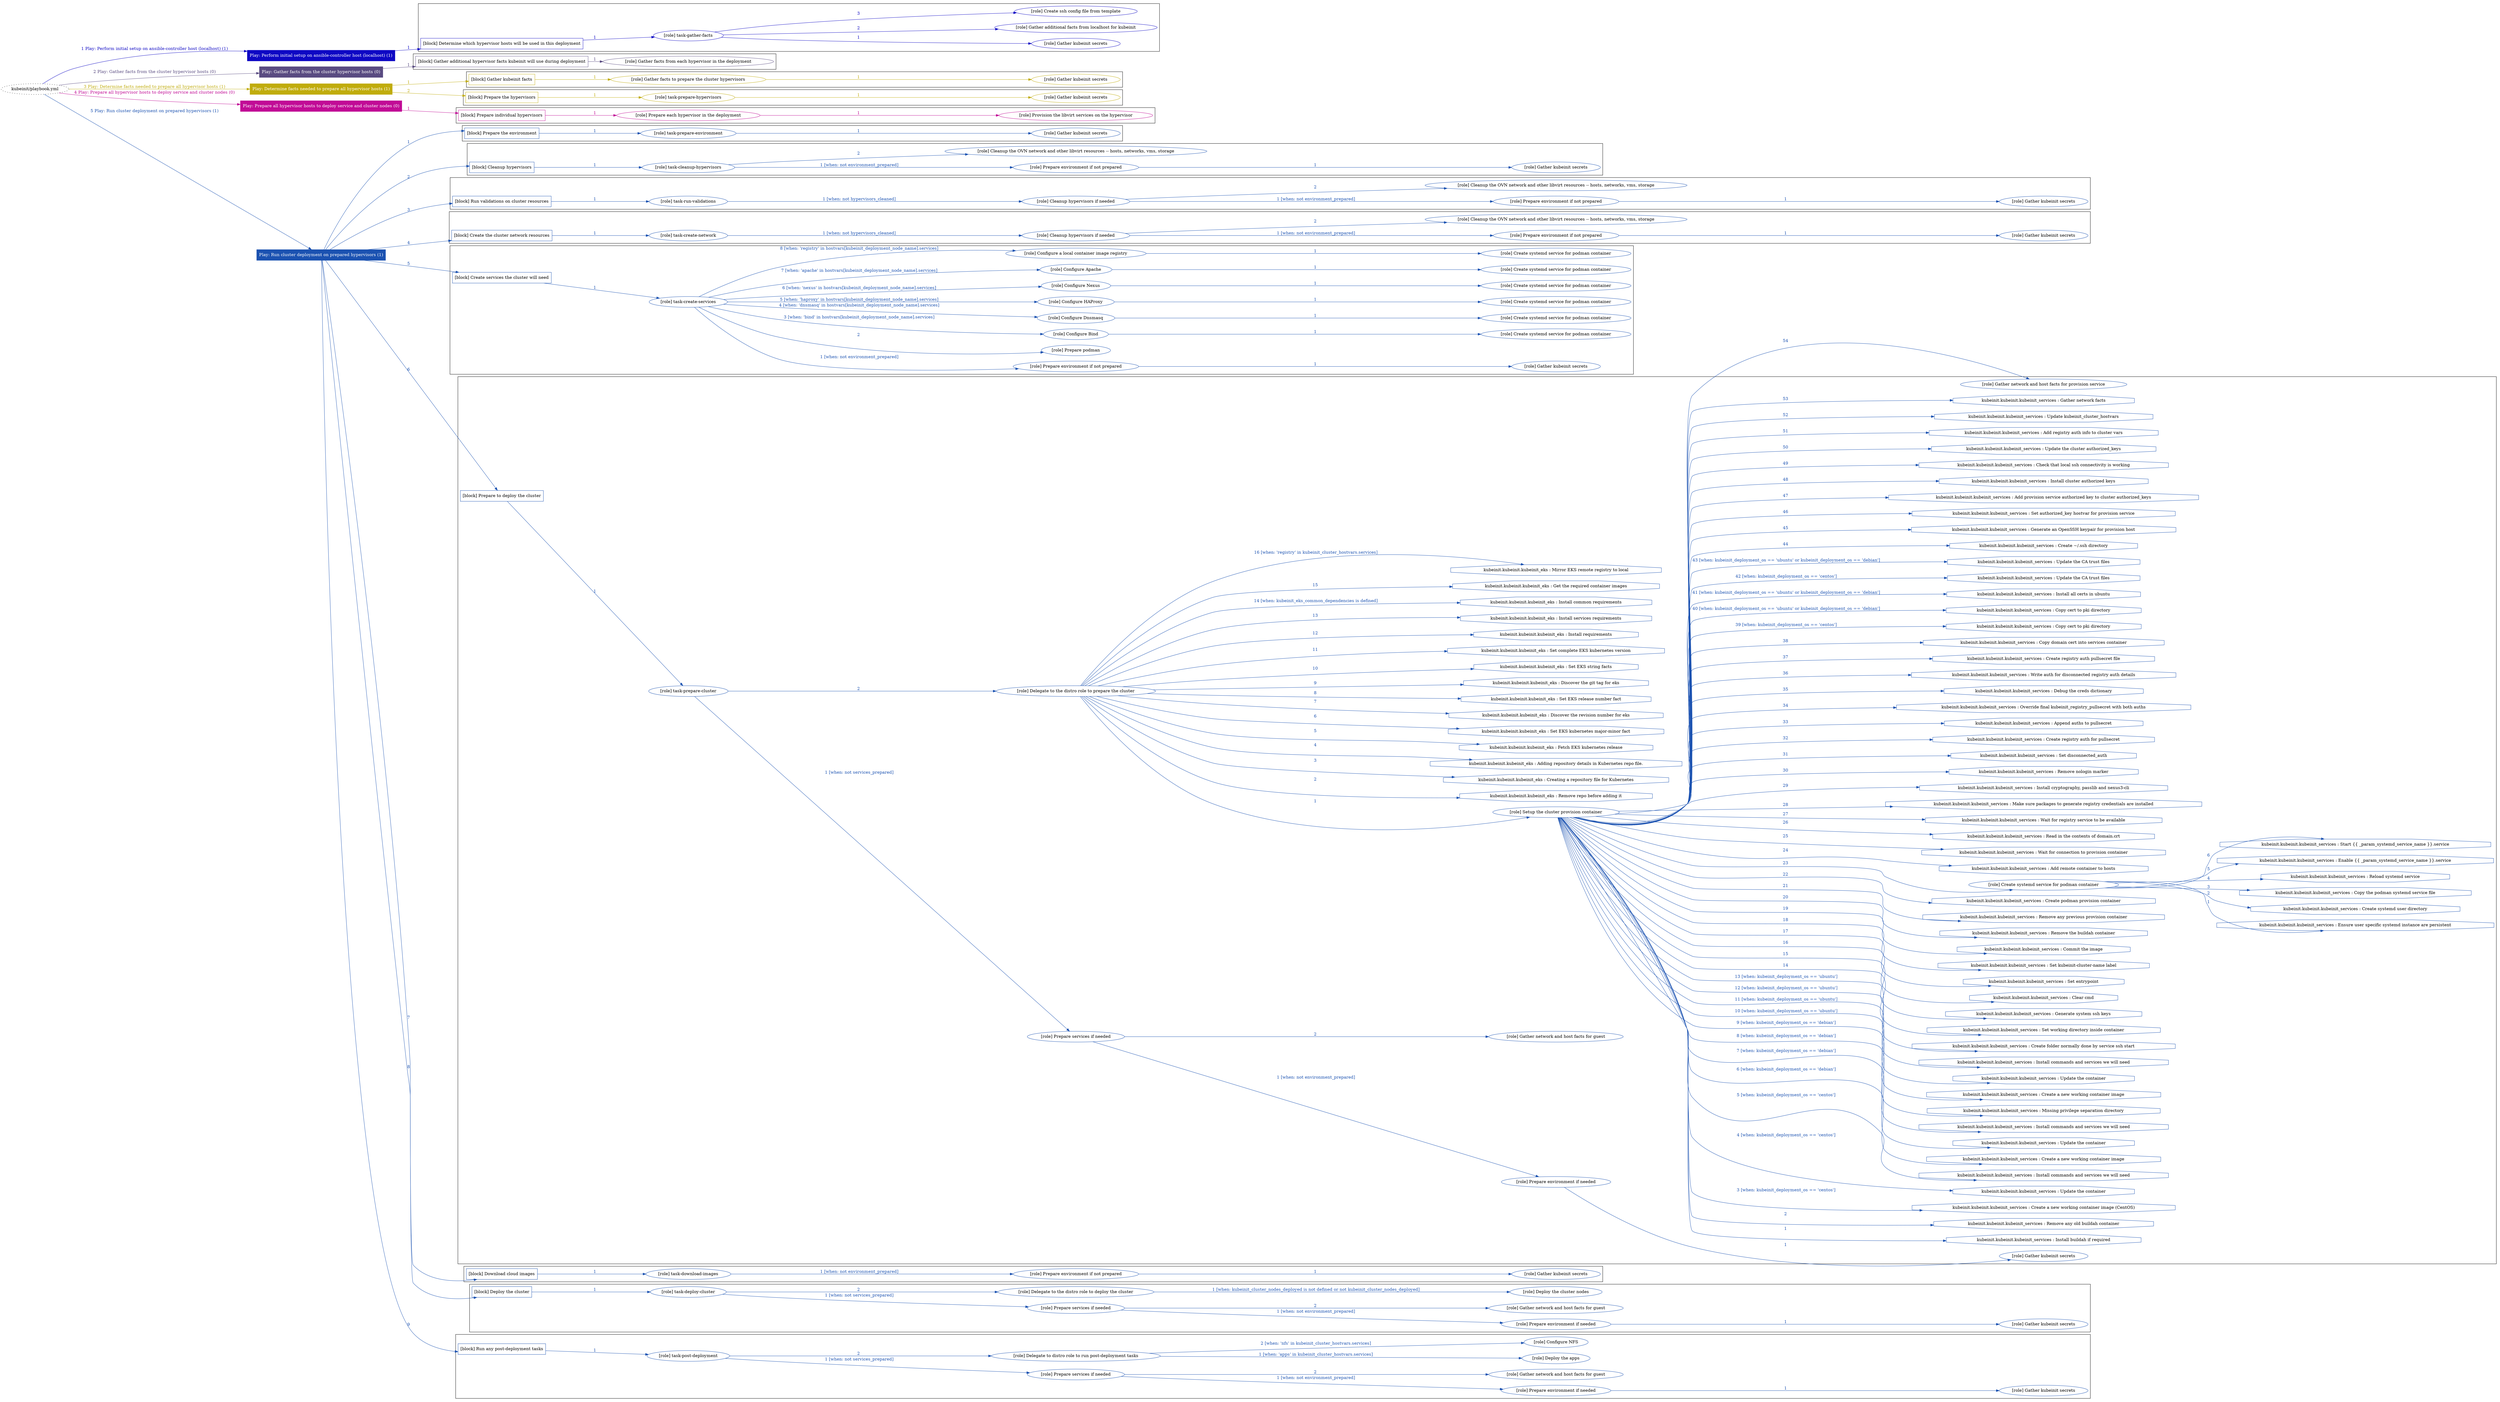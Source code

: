 digraph {
	graph [concentrate=true ordering=in rankdir=LR ratio=fill]
	edge [esep=5 sep=10]
	"kubeinit/playbook.yml" [URL="/home/runner/work/kubeinit/kubeinit/kubeinit/playbook.yml" id=playbook_55b23c22 style=dotted]
	"kubeinit/playbook.yml" -> play_2878a74c [label="1 Play: Perform initial setup on ansible-controller host (localhost) (1)" color="#0e08c4" fontcolor="#0e08c4" id=edge_play_2878a74c labeltooltip="1 Play: Perform initial setup on ansible-controller host (localhost) (1)" tooltip="1 Play: Perform initial setup on ansible-controller host (localhost) (1)"]
	subgraph "Play: Perform initial setup on ansible-controller host (localhost) (1)" {
		play_2878a74c [label="Play: Perform initial setup on ansible-controller host (localhost) (1)" URL="/home/runner/work/kubeinit/kubeinit/kubeinit/playbook.yml" color="#0e08c4" fontcolor="#ffffff" id=play_2878a74c shape=box style=filled tooltip=localhost]
		play_2878a74c -> block_b478a1e8 [label=1 color="#0e08c4" fontcolor="#0e08c4" id=edge_block_b478a1e8 labeltooltip=1 tooltip=1]
		subgraph cluster_block_b478a1e8 {
			block_b478a1e8 [label="[block] Determine which hypervisor hosts will be used in this deployment" URL="/home/runner/work/kubeinit/kubeinit/kubeinit/playbook.yml" color="#0e08c4" id=block_b478a1e8 labeltooltip="Determine which hypervisor hosts will be used in this deployment" shape=box tooltip="Determine which hypervisor hosts will be used in this deployment"]
			block_b478a1e8 -> role_5da99727 [label="1 " color="#0e08c4" fontcolor="#0e08c4" id=edge_role_5da99727 labeltooltip="1 " tooltip="1 "]
			subgraph "task-gather-facts" {
				role_5da99727 [label="[role] task-gather-facts" URL="/home/runner/work/kubeinit/kubeinit/kubeinit/playbook.yml" color="#0e08c4" id=role_5da99727 tooltip="task-gather-facts"]
				role_5da99727 -> role_1c8caced [label="1 " color="#0e08c4" fontcolor="#0e08c4" id=edge_role_1c8caced labeltooltip="1 " tooltip="1 "]
				subgraph "Gather kubeinit secrets" {
					role_1c8caced [label="[role] Gather kubeinit secrets" URL="/home/runner/.ansible/collections/ansible_collections/kubeinit/kubeinit/roles/kubeinit_prepare/tasks/build_hypervisors_group.yml" color="#0e08c4" id=role_1c8caced tooltip="Gather kubeinit secrets"]
				}
				role_5da99727 -> role_164c4184 [label="2 " color="#0e08c4" fontcolor="#0e08c4" id=edge_role_164c4184 labeltooltip="2 " tooltip="2 "]
				subgraph "Gather additional facts from localhost for kubeinit" {
					role_164c4184 [label="[role] Gather additional facts from localhost for kubeinit" URL="/home/runner/.ansible/collections/ansible_collections/kubeinit/kubeinit/roles/kubeinit_prepare/tasks/build_hypervisors_group.yml" color="#0e08c4" id=role_164c4184 tooltip="Gather additional facts from localhost for kubeinit"]
				}
				role_5da99727 -> role_a3124ad4 [label="3 " color="#0e08c4" fontcolor="#0e08c4" id=edge_role_a3124ad4 labeltooltip="3 " tooltip="3 "]
				subgraph "Create ssh config file from template" {
					role_a3124ad4 [label="[role] Create ssh config file from template" URL="/home/runner/.ansible/collections/ansible_collections/kubeinit/kubeinit/roles/kubeinit_prepare/tasks/build_hypervisors_group.yml" color="#0e08c4" id=role_a3124ad4 tooltip="Create ssh config file from template"]
				}
			}
		}
	}
	"kubeinit/playbook.yml" -> play_146f7f95 [label="2 Play: Gather facts from the cluster hypervisor hosts (0)" color="#594b81" fontcolor="#594b81" id=edge_play_146f7f95 labeltooltip="2 Play: Gather facts from the cluster hypervisor hosts (0)" tooltip="2 Play: Gather facts from the cluster hypervisor hosts (0)"]
	subgraph "Play: Gather facts from the cluster hypervisor hosts (0)" {
		play_146f7f95 [label="Play: Gather facts from the cluster hypervisor hosts (0)" URL="/home/runner/work/kubeinit/kubeinit/kubeinit/playbook.yml" color="#594b81" fontcolor="#ffffff" id=play_146f7f95 shape=box style=filled tooltip="Play: Gather facts from the cluster hypervisor hosts (0)"]
		play_146f7f95 -> block_341c95d4 [label=1 color="#594b81" fontcolor="#594b81" id=edge_block_341c95d4 labeltooltip=1 tooltip=1]
		subgraph cluster_block_341c95d4 {
			block_341c95d4 [label="[block] Gather additional hypervisor facts kubeinit will use during deployment" URL="/home/runner/work/kubeinit/kubeinit/kubeinit/playbook.yml" color="#594b81" id=block_341c95d4 labeltooltip="Gather additional hypervisor facts kubeinit will use during deployment" shape=box tooltip="Gather additional hypervisor facts kubeinit will use during deployment"]
			block_341c95d4 -> role_fdcab0a9 [label="1 " color="#594b81" fontcolor="#594b81" id=edge_role_fdcab0a9 labeltooltip="1 " tooltip="1 "]
			subgraph "Gather facts from each hypervisor in the deployment" {
				role_fdcab0a9 [label="[role] Gather facts from each hypervisor in the deployment" URL="/home/runner/work/kubeinit/kubeinit/kubeinit/playbook.yml" color="#594b81" id=role_fdcab0a9 tooltip="Gather facts from each hypervisor in the deployment"]
			}
		}
	}
	"kubeinit/playbook.yml" -> play_65d5fd21 [label="3 Play: Determine facts needed to prepare all hypervisor hosts (1)" color="#c0ac0c" fontcolor="#c0ac0c" id=edge_play_65d5fd21 labeltooltip="3 Play: Determine facts needed to prepare all hypervisor hosts (1)" tooltip="3 Play: Determine facts needed to prepare all hypervisor hosts (1)"]
	subgraph "Play: Determine facts needed to prepare all hypervisor hosts (1)" {
		play_65d5fd21 [label="Play: Determine facts needed to prepare all hypervisor hosts (1)" URL="/home/runner/work/kubeinit/kubeinit/kubeinit/playbook.yml" color="#c0ac0c" fontcolor="#ffffff" id=play_65d5fd21 shape=box style=filled tooltip=localhost]
		play_65d5fd21 -> block_eab43a23 [label=1 color="#c0ac0c" fontcolor="#c0ac0c" id=edge_block_eab43a23 labeltooltip=1 tooltip=1]
		subgraph cluster_block_eab43a23 {
			block_eab43a23 [label="[block] Gather kubeinit facts" URL="/home/runner/work/kubeinit/kubeinit/kubeinit/playbook.yml" color="#c0ac0c" id=block_eab43a23 labeltooltip="Gather kubeinit facts" shape=box tooltip="Gather kubeinit facts"]
			block_eab43a23 -> role_b109dd4e [label="1 " color="#c0ac0c" fontcolor="#c0ac0c" id=edge_role_b109dd4e labeltooltip="1 " tooltip="1 "]
			subgraph "Gather facts to prepare the cluster hypervisors" {
				role_b109dd4e [label="[role] Gather facts to prepare the cluster hypervisors" URL="/home/runner/work/kubeinit/kubeinit/kubeinit/playbook.yml" color="#c0ac0c" id=role_b109dd4e tooltip="Gather facts to prepare the cluster hypervisors"]
				role_b109dd4e -> role_2a1b1429 [label="1 " color="#c0ac0c" fontcolor="#c0ac0c" id=edge_role_2a1b1429 labeltooltip="1 " tooltip="1 "]
				subgraph "Gather kubeinit secrets" {
					role_2a1b1429 [label="[role] Gather kubeinit secrets" URL="/home/runner/.ansible/collections/ansible_collections/kubeinit/kubeinit/roles/kubeinit_prepare/tasks/gather_kubeinit_facts.yml" color="#c0ac0c" id=role_2a1b1429 tooltip="Gather kubeinit secrets"]
				}
			}
		}
		play_65d5fd21 -> block_7f447d1e [label=2 color="#c0ac0c" fontcolor="#c0ac0c" id=edge_block_7f447d1e labeltooltip=2 tooltip=2]
		subgraph cluster_block_7f447d1e {
			block_7f447d1e [label="[block] Prepare the hypervisors" URL="/home/runner/work/kubeinit/kubeinit/kubeinit/playbook.yml" color="#c0ac0c" id=block_7f447d1e labeltooltip="Prepare the hypervisors" shape=box tooltip="Prepare the hypervisors"]
			block_7f447d1e -> role_4805f424 [label="1 " color="#c0ac0c" fontcolor="#c0ac0c" id=edge_role_4805f424 labeltooltip="1 " tooltip="1 "]
			subgraph "task-prepare-hypervisors" {
				role_4805f424 [label="[role] task-prepare-hypervisors" URL="/home/runner/work/kubeinit/kubeinit/kubeinit/playbook.yml" color="#c0ac0c" id=role_4805f424 tooltip="task-prepare-hypervisors"]
				role_4805f424 -> role_ffd43b05 [label="1 " color="#c0ac0c" fontcolor="#c0ac0c" id=edge_role_ffd43b05 labeltooltip="1 " tooltip="1 "]
				subgraph "Gather kubeinit secrets" {
					role_ffd43b05 [label="[role] Gather kubeinit secrets" URL="/home/runner/.ansible/collections/ansible_collections/kubeinit/kubeinit/roles/kubeinit_prepare/tasks/gather_kubeinit_facts.yml" color="#c0ac0c" id=role_ffd43b05 tooltip="Gather kubeinit secrets"]
				}
			}
		}
	}
	"kubeinit/playbook.yml" -> play_939a3144 [label="4 Play: Prepare all hypervisor hosts to deploy service and cluster nodes (0)" color="#c10b96" fontcolor="#c10b96" id=edge_play_939a3144 labeltooltip="4 Play: Prepare all hypervisor hosts to deploy service and cluster nodes (0)" tooltip="4 Play: Prepare all hypervisor hosts to deploy service and cluster nodes (0)"]
	subgraph "Play: Prepare all hypervisor hosts to deploy service and cluster nodes (0)" {
		play_939a3144 [label="Play: Prepare all hypervisor hosts to deploy service and cluster nodes (0)" URL="/home/runner/work/kubeinit/kubeinit/kubeinit/playbook.yml" color="#c10b96" fontcolor="#ffffff" id=play_939a3144 shape=box style=filled tooltip="Play: Prepare all hypervisor hosts to deploy service and cluster nodes (0)"]
		play_939a3144 -> block_6bdc1021 [label=1 color="#c10b96" fontcolor="#c10b96" id=edge_block_6bdc1021 labeltooltip=1 tooltip=1]
		subgraph cluster_block_6bdc1021 {
			block_6bdc1021 [label="[block] Prepare individual hypervisors" URL="/home/runner/work/kubeinit/kubeinit/kubeinit/playbook.yml" color="#c10b96" id=block_6bdc1021 labeltooltip="Prepare individual hypervisors" shape=box tooltip="Prepare individual hypervisors"]
			block_6bdc1021 -> role_ff98921d [label="1 " color="#c10b96" fontcolor="#c10b96" id=edge_role_ff98921d labeltooltip="1 " tooltip="1 "]
			subgraph "Prepare each hypervisor in the deployment" {
				role_ff98921d [label="[role] Prepare each hypervisor in the deployment" URL="/home/runner/work/kubeinit/kubeinit/kubeinit/playbook.yml" color="#c10b96" id=role_ff98921d tooltip="Prepare each hypervisor in the deployment"]
				role_ff98921d -> role_6c55dc3a [label="1 " color="#c10b96" fontcolor="#c10b96" id=edge_role_6c55dc3a labeltooltip="1 " tooltip="1 "]
				subgraph "Provision the libvirt services on the hypervisor" {
					role_6c55dc3a [label="[role] Provision the libvirt services on the hypervisor" URL="/home/runner/.ansible/collections/ansible_collections/kubeinit/kubeinit/roles/kubeinit_prepare/tasks/prepare_hypervisor.yml" color="#c10b96" id=role_6c55dc3a tooltip="Provision the libvirt services on the hypervisor"]
				}
			}
		}
	}
	"kubeinit/playbook.yml" -> play_c065f05e [label="5 Play: Run cluster deployment on prepared hypervisors (1)" color="#1b52b1" fontcolor="#1b52b1" id=edge_play_c065f05e labeltooltip="5 Play: Run cluster deployment on prepared hypervisors (1)" tooltip="5 Play: Run cluster deployment on prepared hypervisors (1)"]
	subgraph "Play: Run cluster deployment on prepared hypervisors (1)" {
		play_c065f05e [label="Play: Run cluster deployment on prepared hypervisors (1)" URL="/home/runner/work/kubeinit/kubeinit/kubeinit/playbook.yml" color="#1b52b1" fontcolor="#ffffff" id=play_c065f05e shape=box style=filled tooltip=localhost]
		play_c065f05e -> block_66cf5d32 [label=1 color="#1b52b1" fontcolor="#1b52b1" id=edge_block_66cf5d32 labeltooltip=1 tooltip=1]
		subgraph cluster_block_66cf5d32 {
			block_66cf5d32 [label="[block] Prepare the environment" URL="/home/runner/work/kubeinit/kubeinit/kubeinit/playbook.yml" color="#1b52b1" id=block_66cf5d32 labeltooltip="Prepare the environment" shape=box tooltip="Prepare the environment"]
			block_66cf5d32 -> role_156c4c7e [label="1 " color="#1b52b1" fontcolor="#1b52b1" id=edge_role_156c4c7e labeltooltip="1 " tooltip="1 "]
			subgraph "task-prepare-environment" {
				role_156c4c7e [label="[role] task-prepare-environment" URL="/home/runner/work/kubeinit/kubeinit/kubeinit/playbook.yml" color="#1b52b1" id=role_156c4c7e tooltip="task-prepare-environment"]
				role_156c4c7e -> role_580877f2 [label="1 " color="#1b52b1" fontcolor="#1b52b1" id=edge_role_580877f2 labeltooltip="1 " tooltip="1 "]
				subgraph "Gather kubeinit secrets" {
					role_580877f2 [label="[role] Gather kubeinit secrets" URL="/home/runner/.ansible/collections/ansible_collections/kubeinit/kubeinit/roles/kubeinit_prepare/tasks/gather_kubeinit_facts.yml" color="#1b52b1" id=role_580877f2 tooltip="Gather kubeinit secrets"]
				}
			}
		}
		play_c065f05e -> block_4f683555 [label=2 color="#1b52b1" fontcolor="#1b52b1" id=edge_block_4f683555 labeltooltip=2 tooltip=2]
		subgraph cluster_block_4f683555 {
			block_4f683555 [label="[block] Cleanup hypervisors" URL="/home/runner/work/kubeinit/kubeinit/kubeinit/playbook.yml" color="#1b52b1" id=block_4f683555 labeltooltip="Cleanup hypervisors" shape=box tooltip="Cleanup hypervisors"]
			block_4f683555 -> role_99ece69f [label="1 " color="#1b52b1" fontcolor="#1b52b1" id=edge_role_99ece69f labeltooltip="1 " tooltip="1 "]
			subgraph "task-cleanup-hypervisors" {
				role_99ece69f [label="[role] task-cleanup-hypervisors" URL="/home/runner/work/kubeinit/kubeinit/kubeinit/playbook.yml" color="#1b52b1" id=role_99ece69f tooltip="task-cleanup-hypervisors"]
				role_99ece69f -> role_0b171233 [label="1 [when: not environment_prepared]" color="#1b52b1" fontcolor="#1b52b1" id=edge_role_0b171233 labeltooltip="1 [when: not environment_prepared]" tooltip="1 [when: not environment_prepared]"]
				subgraph "Prepare environment if not prepared" {
					role_0b171233 [label="[role] Prepare environment if not prepared" URL="/home/runner/.ansible/collections/ansible_collections/kubeinit/kubeinit/roles/kubeinit_prepare/tasks/cleanup_hypervisors.yml" color="#1b52b1" id=role_0b171233 tooltip="Prepare environment if not prepared"]
					role_0b171233 -> role_26684009 [label="1 " color="#1b52b1" fontcolor="#1b52b1" id=edge_role_26684009 labeltooltip="1 " tooltip="1 "]
					subgraph "Gather kubeinit secrets" {
						role_26684009 [label="[role] Gather kubeinit secrets" URL="/home/runner/.ansible/collections/ansible_collections/kubeinit/kubeinit/roles/kubeinit_prepare/tasks/gather_kubeinit_facts.yml" color="#1b52b1" id=role_26684009 tooltip="Gather kubeinit secrets"]
					}
				}
				role_99ece69f -> role_d40c1e36 [label="2 " color="#1b52b1" fontcolor="#1b52b1" id=edge_role_d40c1e36 labeltooltip="2 " tooltip="2 "]
				subgraph "Cleanup the OVN network and other libvirt resources -- hosts, networks, vms, storage" {
					role_d40c1e36 [label="[role] Cleanup the OVN network and other libvirt resources -- hosts, networks, vms, storage" URL="/home/runner/.ansible/collections/ansible_collections/kubeinit/kubeinit/roles/kubeinit_prepare/tasks/cleanup_hypervisors.yml" color="#1b52b1" id=role_d40c1e36 tooltip="Cleanup the OVN network and other libvirt resources -- hosts, networks, vms, storage"]
				}
			}
		}
		play_c065f05e -> block_361807c1 [label=3 color="#1b52b1" fontcolor="#1b52b1" id=edge_block_361807c1 labeltooltip=3 tooltip=3]
		subgraph cluster_block_361807c1 {
			block_361807c1 [label="[block] Run validations on cluster resources" URL="/home/runner/work/kubeinit/kubeinit/kubeinit/playbook.yml" color="#1b52b1" id=block_361807c1 labeltooltip="Run validations on cluster resources" shape=box tooltip="Run validations on cluster resources"]
			block_361807c1 -> role_7d858919 [label="1 " color="#1b52b1" fontcolor="#1b52b1" id=edge_role_7d858919 labeltooltip="1 " tooltip="1 "]
			subgraph "task-run-validations" {
				role_7d858919 [label="[role] task-run-validations" URL="/home/runner/work/kubeinit/kubeinit/kubeinit/playbook.yml" color="#1b52b1" id=role_7d858919 tooltip="task-run-validations"]
				role_7d858919 -> role_34d6b105 [label="1 [when: not hypervisors_cleaned]" color="#1b52b1" fontcolor="#1b52b1" id=edge_role_34d6b105 labeltooltip="1 [when: not hypervisors_cleaned]" tooltip="1 [when: not hypervisors_cleaned]"]
				subgraph "Cleanup hypervisors if needed" {
					role_34d6b105 [label="[role] Cleanup hypervisors if needed" URL="/home/runner/.ansible/collections/ansible_collections/kubeinit/kubeinit/roles/kubeinit_validations/tasks/main.yml" color="#1b52b1" id=role_34d6b105 tooltip="Cleanup hypervisors if needed"]
					role_34d6b105 -> role_cd8ad453 [label="1 [when: not environment_prepared]" color="#1b52b1" fontcolor="#1b52b1" id=edge_role_cd8ad453 labeltooltip="1 [when: not environment_prepared]" tooltip="1 [when: not environment_prepared]"]
					subgraph "Prepare environment if not prepared" {
						role_cd8ad453 [label="[role] Prepare environment if not prepared" URL="/home/runner/.ansible/collections/ansible_collections/kubeinit/kubeinit/roles/kubeinit_prepare/tasks/cleanup_hypervisors.yml" color="#1b52b1" id=role_cd8ad453 tooltip="Prepare environment if not prepared"]
						role_cd8ad453 -> role_04122778 [label="1 " color="#1b52b1" fontcolor="#1b52b1" id=edge_role_04122778 labeltooltip="1 " tooltip="1 "]
						subgraph "Gather kubeinit secrets" {
							role_04122778 [label="[role] Gather kubeinit secrets" URL="/home/runner/.ansible/collections/ansible_collections/kubeinit/kubeinit/roles/kubeinit_prepare/tasks/gather_kubeinit_facts.yml" color="#1b52b1" id=role_04122778 tooltip="Gather kubeinit secrets"]
						}
					}
					role_34d6b105 -> role_3a20c56e [label="2 " color="#1b52b1" fontcolor="#1b52b1" id=edge_role_3a20c56e labeltooltip="2 " tooltip="2 "]
					subgraph "Cleanup the OVN network and other libvirt resources -- hosts, networks, vms, storage" {
						role_3a20c56e [label="[role] Cleanup the OVN network and other libvirt resources -- hosts, networks, vms, storage" URL="/home/runner/.ansible/collections/ansible_collections/kubeinit/kubeinit/roles/kubeinit_prepare/tasks/cleanup_hypervisors.yml" color="#1b52b1" id=role_3a20c56e tooltip="Cleanup the OVN network and other libvirt resources -- hosts, networks, vms, storage"]
					}
				}
			}
		}
		play_c065f05e -> block_9f2644c5 [label=4 color="#1b52b1" fontcolor="#1b52b1" id=edge_block_9f2644c5 labeltooltip=4 tooltip=4]
		subgraph cluster_block_9f2644c5 {
			block_9f2644c5 [label="[block] Create the cluster network resources" URL="/home/runner/work/kubeinit/kubeinit/kubeinit/playbook.yml" color="#1b52b1" id=block_9f2644c5 labeltooltip="Create the cluster network resources" shape=box tooltip="Create the cluster network resources"]
			block_9f2644c5 -> role_4d66ec7d [label="1 " color="#1b52b1" fontcolor="#1b52b1" id=edge_role_4d66ec7d labeltooltip="1 " tooltip="1 "]
			subgraph "task-create-network" {
				role_4d66ec7d [label="[role] task-create-network" URL="/home/runner/work/kubeinit/kubeinit/kubeinit/playbook.yml" color="#1b52b1" id=role_4d66ec7d tooltip="task-create-network"]
				role_4d66ec7d -> role_b079b0b5 [label="1 [when: not hypervisors_cleaned]" color="#1b52b1" fontcolor="#1b52b1" id=edge_role_b079b0b5 labeltooltip="1 [when: not hypervisors_cleaned]" tooltip="1 [when: not hypervisors_cleaned]"]
				subgraph "Cleanup hypervisors if needed" {
					role_b079b0b5 [label="[role] Cleanup hypervisors if needed" URL="/home/runner/.ansible/collections/ansible_collections/kubeinit/kubeinit/roles/kubeinit_libvirt/tasks/create_network.yml" color="#1b52b1" id=role_b079b0b5 tooltip="Cleanup hypervisors if needed"]
					role_b079b0b5 -> role_2cb982bb [label="1 [when: not environment_prepared]" color="#1b52b1" fontcolor="#1b52b1" id=edge_role_2cb982bb labeltooltip="1 [when: not environment_prepared]" tooltip="1 [when: not environment_prepared]"]
					subgraph "Prepare environment if not prepared" {
						role_2cb982bb [label="[role] Prepare environment if not prepared" URL="/home/runner/.ansible/collections/ansible_collections/kubeinit/kubeinit/roles/kubeinit_prepare/tasks/cleanup_hypervisors.yml" color="#1b52b1" id=role_2cb982bb tooltip="Prepare environment if not prepared"]
						role_2cb982bb -> role_de921795 [label="1 " color="#1b52b1" fontcolor="#1b52b1" id=edge_role_de921795 labeltooltip="1 " tooltip="1 "]
						subgraph "Gather kubeinit secrets" {
							role_de921795 [label="[role] Gather kubeinit secrets" URL="/home/runner/.ansible/collections/ansible_collections/kubeinit/kubeinit/roles/kubeinit_prepare/tasks/gather_kubeinit_facts.yml" color="#1b52b1" id=role_de921795 tooltip="Gather kubeinit secrets"]
						}
					}
					role_b079b0b5 -> role_f8f6758c [label="2 " color="#1b52b1" fontcolor="#1b52b1" id=edge_role_f8f6758c labeltooltip="2 " tooltip="2 "]
					subgraph "Cleanup the OVN network and other libvirt resources -- hosts, networks, vms, storage" {
						role_f8f6758c [label="[role] Cleanup the OVN network and other libvirt resources -- hosts, networks, vms, storage" URL="/home/runner/.ansible/collections/ansible_collections/kubeinit/kubeinit/roles/kubeinit_prepare/tasks/cleanup_hypervisors.yml" color="#1b52b1" id=role_f8f6758c tooltip="Cleanup the OVN network and other libvirt resources -- hosts, networks, vms, storage"]
					}
				}
			}
		}
		play_c065f05e -> block_2099ceb8 [label=5 color="#1b52b1" fontcolor="#1b52b1" id=edge_block_2099ceb8 labeltooltip=5 tooltip=5]
		subgraph cluster_block_2099ceb8 {
			block_2099ceb8 [label="[block] Create services the cluster will need" URL="/home/runner/work/kubeinit/kubeinit/kubeinit/playbook.yml" color="#1b52b1" id=block_2099ceb8 labeltooltip="Create services the cluster will need" shape=box tooltip="Create services the cluster will need"]
			block_2099ceb8 -> role_3be2f27c [label="1 " color="#1b52b1" fontcolor="#1b52b1" id=edge_role_3be2f27c labeltooltip="1 " tooltip="1 "]
			subgraph "task-create-services" {
				role_3be2f27c [label="[role] task-create-services" URL="/home/runner/work/kubeinit/kubeinit/kubeinit/playbook.yml" color="#1b52b1" id=role_3be2f27c tooltip="task-create-services"]
				role_3be2f27c -> role_195713af [label="1 [when: not environment_prepared]" color="#1b52b1" fontcolor="#1b52b1" id=edge_role_195713af labeltooltip="1 [when: not environment_prepared]" tooltip="1 [when: not environment_prepared]"]
				subgraph "Prepare environment if not prepared" {
					role_195713af [label="[role] Prepare environment if not prepared" URL="/home/runner/.ansible/collections/ansible_collections/kubeinit/kubeinit/roles/kubeinit_services/tasks/main.yml" color="#1b52b1" id=role_195713af tooltip="Prepare environment if not prepared"]
					role_195713af -> role_66476091 [label="1 " color="#1b52b1" fontcolor="#1b52b1" id=edge_role_66476091 labeltooltip="1 " tooltip="1 "]
					subgraph "Gather kubeinit secrets" {
						role_66476091 [label="[role] Gather kubeinit secrets" URL="/home/runner/.ansible/collections/ansible_collections/kubeinit/kubeinit/roles/kubeinit_prepare/tasks/gather_kubeinit_facts.yml" color="#1b52b1" id=role_66476091 tooltip="Gather kubeinit secrets"]
					}
				}
				role_3be2f27c -> role_430d7003 [label="2 " color="#1b52b1" fontcolor="#1b52b1" id=edge_role_430d7003 labeltooltip="2 " tooltip="2 "]
				subgraph "Prepare podman" {
					role_430d7003 [label="[role] Prepare podman" URL="/home/runner/.ansible/collections/ansible_collections/kubeinit/kubeinit/roles/kubeinit_services/tasks/00_create_service_pod.yml" color="#1b52b1" id=role_430d7003 tooltip="Prepare podman"]
				}
				role_3be2f27c -> role_d5d92ebe [label="3 [when: 'bind' in hostvars[kubeinit_deployment_node_name].services]" color="#1b52b1" fontcolor="#1b52b1" id=edge_role_d5d92ebe labeltooltip="3 [when: 'bind' in hostvars[kubeinit_deployment_node_name].services]" tooltip="3 [when: 'bind' in hostvars[kubeinit_deployment_node_name].services]"]
				subgraph "Configure Bind" {
					role_d5d92ebe [label="[role] Configure Bind" URL="/home/runner/.ansible/collections/ansible_collections/kubeinit/kubeinit/roles/kubeinit_services/tasks/start_services_containers.yml" color="#1b52b1" id=role_d5d92ebe tooltip="Configure Bind"]
					role_d5d92ebe -> role_306361c0 [label="1 " color="#1b52b1" fontcolor="#1b52b1" id=edge_role_306361c0 labeltooltip="1 " tooltip="1 "]
					subgraph "Create systemd service for podman container" {
						role_306361c0 [label="[role] Create systemd service for podman container" URL="/home/runner/.ansible/collections/ansible_collections/kubeinit/kubeinit/roles/kubeinit_bind/tasks/main.yml" color="#1b52b1" id=role_306361c0 tooltip="Create systemd service for podman container"]
					}
				}
				role_3be2f27c -> role_fb6e2366 [label="4 [when: 'dnsmasq' in hostvars[kubeinit_deployment_node_name].services]" color="#1b52b1" fontcolor="#1b52b1" id=edge_role_fb6e2366 labeltooltip="4 [when: 'dnsmasq' in hostvars[kubeinit_deployment_node_name].services]" tooltip="4 [when: 'dnsmasq' in hostvars[kubeinit_deployment_node_name].services]"]
				subgraph "Configure Dnsmasq" {
					role_fb6e2366 [label="[role] Configure Dnsmasq" URL="/home/runner/.ansible/collections/ansible_collections/kubeinit/kubeinit/roles/kubeinit_services/tasks/start_services_containers.yml" color="#1b52b1" id=role_fb6e2366 tooltip="Configure Dnsmasq"]
					role_fb6e2366 -> role_16413797 [label="1 " color="#1b52b1" fontcolor="#1b52b1" id=edge_role_16413797 labeltooltip="1 " tooltip="1 "]
					subgraph "Create systemd service for podman container" {
						role_16413797 [label="[role] Create systemd service for podman container" URL="/home/runner/.ansible/collections/ansible_collections/kubeinit/kubeinit/roles/kubeinit_dnsmasq/tasks/main.yml" color="#1b52b1" id=role_16413797 tooltip="Create systemd service for podman container"]
					}
				}
				role_3be2f27c -> role_0423b068 [label="5 [when: 'haproxy' in hostvars[kubeinit_deployment_node_name].services]" color="#1b52b1" fontcolor="#1b52b1" id=edge_role_0423b068 labeltooltip="5 [when: 'haproxy' in hostvars[kubeinit_deployment_node_name].services]" tooltip="5 [when: 'haproxy' in hostvars[kubeinit_deployment_node_name].services]"]
				subgraph "Configure HAProxy" {
					role_0423b068 [label="[role] Configure HAProxy" URL="/home/runner/.ansible/collections/ansible_collections/kubeinit/kubeinit/roles/kubeinit_services/tasks/start_services_containers.yml" color="#1b52b1" id=role_0423b068 tooltip="Configure HAProxy"]
					role_0423b068 -> role_9fff6aa2 [label="1 " color="#1b52b1" fontcolor="#1b52b1" id=edge_role_9fff6aa2 labeltooltip="1 " tooltip="1 "]
					subgraph "Create systemd service for podman container" {
						role_9fff6aa2 [label="[role] Create systemd service for podman container" URL="/home/runner/.ansible/collections/ansible_collections/kubeinit/kubeinit/roles/kubeinit_haproxy/tasks/main.yml" color="#1b52b1" id=role_9fff6aa2 tooltip="Create systemd service for podman container"]
					}
				}
				role_3be2f27c -> role_a0c48231 [label="6 [when: 'nexus' in hostvars[kubeinit_deployment_node_name].services]" color="#1b52b1" fontcolor="#1b52b1" id=edge_role_a0c48231 labeltooltip="6 [when: 'nexus' in hostvars[kubeinit_deployment_node_name].services]" tooltip="6 [when: 'nexus' in hostvars[kubeinit_deployment_node_name].services]"]
				subgraph "Configure Nexus" {
					role_a0c48231 [label="[role] Configure Nexus" URL="/home/runner/.ansible/collections/ansible_collections/kubeinit/kubeinit/roles/kubeinit_services/tasks/start_services_containers.yml" color="#1b52b1" id=role_a0c48231 tooltip="Configure Nexus"]
					role_a0c48231 -> role_b8c41504 [label="1 " color="#1b52b1" fontcolor="#1b52b1" id=edge_role_b8c41504 labeltooltip="1 " tooltip="1 "]
					subgraph "Create systemd service for podman container" {
						role_b8c41504 [label="[role] Create systemd service for podman container" URL="/home/runner/.ansible/collections/ansible_collections/kubeinit/kubeinit/roles/kubeinit_nexus/tasks/main.yml" color="#1b52b1" id=role_b8c41504 tooltip="Create systemd service for podman container"]
					}
				}
				role_3be2f27c -> role_3f6c94ec [label="7 [when: 'apache' in hostvars[kubeinit_deployment_node_name].services]" color="#1b52b1" fontcolor="#1b52b1" id=edge_role_3f6c94ec labeltooltip="7 [when: 'apache' in hostvars[kubeinit_deployment_node_name].services]" tooltip="7 [when: 'apache' in hostvars[kubeinit_deployment_node_name].services]"]
				subgraph "Configure Apache" {
					role_3f6c94ec [label="[role] Configure Apache" URL="/home/runner/.ansible/collections/ansible_collections/kubeinit/kubeinit/roles/kubeinit_services/tasks/start_services_containers.yml" color="#1b52b1" id=role_3f6c94ec tooltip="Configure Apache"]
					role_3f6c94ec -> role_f63e6b29 [label="1 " color="#1b52b1" fontcolor="#1b52b1" id=edge_role_f63e6b29 labeltooltip="1 " tooltip="1 "]
					subgraph "Create systemd service for podman container" {
						role_f63e6b29 [label="[role] Create systemd service for podman container" URL="/home/runner/.ansible/collections/ansible_collections/kubeinit/kubeinit/roles/kubeinit_apache/tasks/main.yml" color="#1b52b1" id=role_f63e6b29 tooltip="Create systemd service for podman container"]
					}
				}
				role_3be2f27c -> role_0583b839 [label="8 [when: 'registry' in hostvars[kubeinit_deployment_node_name].services]" color="#1b52b1" fontcolor="#1b52b1" id=edge_role_0583b839 labeltooltip="8 [when: 'registry' in hostvars[kubeinit_deployment_node_name].services]" tooltip="8 [when: 'registry' in hostvars[kubeinit_deployment_node_name].services]"]
				subgraph "Configure a local container image registry" {
					role_0583b839 [label="[role] Configure a local container image registry" URL="/home/runner/.ansible/collections/ansible_collections/kubeinit/kubeinit/roles/kubeinit_services/tasks/start_services_containers.yml" color="#1b52b1" id=role_0583b839 tooltip="Configure a local container image registry"]
					role_0583b839 -> role_12d0a451 [label="1 " color="#1b52b1" fontcolor="#1b52b1" id=edge_role_12d0a451 labeltooltip="1 " tooltip="1 "]
					subgraph "Create systemd service for podman container" {
						role_12d0a451 [label="[role] Create systemd service for podman container" URL="/home/runner/.ansible/collections/ansible_collections/kubeinit/kubeinit/roles/kubeinit_registry/tasks/main.yml" color="#1b52b1" id=role_12d0a451 tooltip="Create systemd service for podman container"]
					}
				}
			}
		}
		play_c065f05e -> block_bfa9973b [label=6 color="#1b52b1" fontcolor="#1b52b1" id=edge_block_bfa9973b labeltooltip=6 tooltip=6]
		subgraph cluster_block_bfa9973b {
			block_bfa9973b [label="[block] Prepare to deploy the cluster" URL="/home/runner/work/kubeinit/kubeinit/kubeinit/playbook.yml" color="#1b52b1" id=block_bfa9973b labeltooltip="Prepare to deploy the cluster" shape=box tooltip="Prepare to deploy the cluster"]
			block_bfa9973b -> role_93ce2a01 [label="1 " color="#1b52b1" fontcolor="#1b52b1" id=edge_role_93ce2a01 labeltooltip="1 " tooltip="1 "]
			subgraph "task-prepare-cluster" {
				role_93ce2a01 [label="[role] task-prepare-cluster" URL="/home/runner/work/kubeinit/kubeinit/kubeinit/playbook.yml" color="#1b52b1" id=role_93ce2a01 tooltip="task-prepare-cluster"]
				role_93ce2a01 -> role_a1fbe72d [label="1 [when: not services_prepared]" color="#1b52b1" fontcolor="#1b52b1" id=edge_role_a1fbe72d labeltooltip="1 [when: not services_prepared]" tooltip="1 [when: not services_prepared]"]
				subgraph "Prepare services if needed" {
					role_a1fbe72d [label="[role] Prepare services if needed" URL="/home/runner/.ansible/collections/ansible_collections/kubeinit/kubeinit/roles/kubeinit_prepare/tasks/prepare_cluster.yml" color="#1b52b1" id=role_a1fbe72d tooltip="Prepare services if needed"]
					role_a1fbe72d -> role_815c2922 [label="1 [when: not environment_prepared]" color="#1b52b1" fontcolor="#1b52b1" id=edge_role_815c2922 labeltooltip="1 [when: not environment_prepared]" tooltip="1 [when: not environment_prepared]"]
					subgraph "Prepare environment if needed" {
						role_815c2922 [label="[role] Prepare environment if needed" URL="/home/runner/.ansible/collections/ansible_collections/kubeinit/kubeinit/roles/kubeinit_services/tasks/prepare_services.yml" color="#1b52b1" id=role_815c2922 tooltip="Prepare environment if needed"]
						role_815c2922 -> role_7bf4ccb6 [label="1 " color="#1b52b1" fontcolor="#1b52b1" id=edge_role_7bf4ccb6 labeltooltip="1 " tooltip="1 "]
						subgraph "Gather kubeinit secrets" {
							role_7bf4ccb6 [label="[role] Gather kubeinit secrets" URL="/home/runner/.ansible/collections/ansible_collections/kubeinit/kubeinit/roles/kubeinit_prepare/tasks/gather_kubeinit_facts.yml" color="#1b52b1" id=role_7bf4ccb6 tooltip="Gather kubeinit secrets"]
						}
					}
					role_a1fbe72d -> role_b8d98ac4 [label="2 " color="#1b52b1" fontcolor="#1b52b1" id=edge_role_b8d98ac4 labeltooltip="2 " tooltip="2 "]
					subgraph "Gather network and host facts for guest" {
						role_b8d98ac4 [label="[role] Gather network and host facts for guest" URL="/home/runner/.ansible/collections/ansible_collections/kubeinit/kubeinit/roles/kubeinit_services/tasks/prepare_services.yml" color="#1b52b1" id=role_b8d98ac4 tooltip="Gather network and host facts for guest"]
					}
				}
				role_93ce2a01 -> role_95f5efa4 [label="2 " color="#1b52b1" fontcolor="#1b52b1" id=edge_role_95f5efa4 labeltooltip="2 " tooltip="2 "]
				subgraph "Delegate to the distro role to prepare the cluster" {
					role_95f5efa4 [label="[role] Delegate to the distro role to prepare the cluster" URL="/home/runner/.ansible/collections/ansible_collections/kubeinit/kubeinit/roles/kubeinit_prepare/tasks/prepare_cluster.yml" color="#1b52b1" id=role_95f5efa4 tooltip="Delegate to the distro role to prepare the cluster"]
					role_95f5efa4 -> role_2c327524 [label="1 " color="#1b52b1" fontcolor="#1b52b1" id=edge_role_2c327524 labeltooltip="1 " tooltip="1 "]
					subgraph "Setup the cluster provision container" {
						role_2c327524 [label="[role] Setup the cluster provision container" URL="/home/runner/.ansible/collections/ansible_collections/kubeinit/kubeinit/roles/kubeinit_eks/tasks/prepare_cluster.yml" color="#1b52b1" id=role_2c327524 tooltip="Setup the cluster provision container"]
						task_8c1fbe8e [label="kubeinit.kubeinit.kubeinit_services : Install buildah if required" URL="/home/runner/.ansible/collections/ansible_collections/kubeinit/kubeinit/roles/kubeinit_services/tasks/create_provision_container.yml" color="#1b52b1" id=task_8c1fbe8e shape=octagon tooltip="kubeinit.kubeinit.kubeinit_services : Install buildah if required"]
						role_2c327524 -> task_8c1fbe8e [label="1 " color="#1b52b1" fontcolor="#1b52b1" id=edge_task_8c1fbe8e labeltooltip="1 " tooltip="1 "]
						task_cb4e7d7a [label="kubeinit.kubeinit.kubeinit_services : Remove any old buildah container" URL="/home/runner/.ansible/collections/ansible_collections/kubeinit/kubeinit/roles/kubeinit_services/tasks/create_provision_container.yml" color="#1b52b1" id=task_cb4e7d7a shape=octagon tooltip="kubeinit.kubeinit.kubeinit_services : Remove any old buildah container"]
						role_2c327524 -> task_cb4e7d7a [label="2 " color="#1b52b1" fontcolor="#1b52b1" id=edge_task_cb4e7d7a labeltooltip="2 " tooltip="2 "]
						task_83dd128d [label="kubeinit.kubeinit.kubeinit_services : Create a new working container image (CentOS)" URL="/home/runner/.ansible/collections/ansible_collections/kubeinit/kubeinit/roles/kubeinit_services/tasks/create_provision_container.yml" color="#1b52b1" id=task_83dd128d shape=octagon tooltip="kubeinit.kubeinit.kubeinit_services : Create a new working container image (CentOS)"]
						role_2c327524 -> task_83dd128d [label="3 [when: kubeinit_deployment_os == 'centos']" color="#1b52b1" fontcolor="#1b52b1" id=edge_task_83dd128d labeltooltip="3 [when: kubeinit_deployment_os == 'centos']" tooltip="3 [when: kubeinit_deployment_os == 'centos']"]
						task_048963b3 [label="kubeinit.kubeinit.kubeinit_services : Update the container" URL="/home/runner/.ansible/collections/ansible_collections/kubeinit/kubeinit/roles/kubeinit_services/tasks/create_provision_container.yml" color="#1b52b1" id=task_048963b3 shape=octagon tooltip="kubeinit.kubeinit.kubeinit_services : Update the container"]
						role_2c327524 -> task_048963b3 [label="4 [when: kubeinit_deployment_os == 'centos']" color="#1b52b1" fontcolor="#1b52b1" id=edge_task_048963b3 labeltooltip="4 [when: kubeinit_deployment_os == 'centos']" tooltip="4 [when: kubeinit_deployment_os == 'centos']"]
						task_1c9d81cf [label="kubeinit.kubeinit.kubeinit_services : Install commands and services we will need" URL="/home/runner/.ansible/collections/ansible_collections/kubeinit/kubeinit/roles/kubeinit_services/tasks/create_provision_container.yml" color="#1b52b1" id=task_1c9d81cf shape=octagon tooltip="kubeinit.kubeinit.kubeinit_services : Install commands and services we will need"]
						role_2c327524 -> task_1c9d81cf [label="5 [when: kubeinit_deployment_os == 'centos']" color="#1b52b1" fontcolor="#1b52b1" id=edge_task_1c9d81cf labeltooltip="5 [when: kubeinit_deployment_os == 'centos']" tooltip="5 [when: kubeinit_deployment_os == 'centos']"]
						task_5b6d8d67 [label="kubeinit.kubeinit.kubeinit_services : Create a new working container image" URL="/home/runner/.ansible/collections/ansible_collections/kubeinit/kubeinit/roles/kubeinit_services/tasks/create_provision_container.yml" color="#1b52b1" id=task_5b6d8d67 shape=octagon tooltip="kubeinit.kubeinit.kubeinit_services : Create a new working container image"]
						role_2c327524 -> task_5b6d8d67 [label="6 [when: kubeinit_deployment_os == 'debian']" color="#1b52b1" fontcolor="#1b52b1" id=edge_task_5b6d8d67 labeltooltip="6 [when: kubeinit_deployment_os == 'debian']" tooltip="6 [when: kubeinit_deployment_os == 'debian']"]
						task_b05dfa42 [label="kubeinit.kubeinit.kubeinit_services : Update the container" URL="/home/runner/.ansible/collections/ansible_collections/kubeinit/kubeinit/roles/kubeinit_services/tasks/create_provision_container.yml" color="#1b52b1" id=task_b05dfa42 shape=octagon tooltip="kubeinit.kubeinit.kubeinit_services : Update the container"]
						role_2c327524 -> task_b05dfa42 [label="7 [when: kubeinit_deployment_os == 'debian']" color="#1b52b1" fontcolor="#1b52b1" id=edge_task_b05dfa42 labeltooltip="7 [when: kubeinit_deployment_os == 'debian']" tooltip="7 [when: kubeinit_deployment_os == 'debian']"]
						task_4c314d7a [label="kubeinit.kubeinit.kubeinit_services : Install commands and services we will need" URL="/home/runner/.ansible/collections/ansible_collections/kubeinit/kubeinit/roles/kubeinit_services/tasks/create_provision_container.yml" color="#1b52b1" id=task_4c314d7a shape=octagon tooltip="kubeinit.kubeinit.kubeinit_services : Install commands and services we will need"]
						role_2c327524 -> task_4c314d7a [label="8 [when: kubeinit_deployment_os == 'debian']" color="#1b52b1" fontcolor="#1b52b1" id=edge_task_4c314d7a labeltooltip="8 [when: kubeinit_deployment_os == 'debian']" tooltip="8 [when: kubeinit_deployment_os == 'debian']"]
						task_2a687727 [label="kubeinit.kubeinit.kubeinit_services : Missing privilege separation directory" URL="/home/runner/.ansible/collections/ansible_collections/kubeinit/kubeinit/roles/kubeinit_services/tasks/create_provision_container.yml" color="#1b52b1" id=task_2a687727 shape=octagon tooltip="kubeinit.kubeinit.kubeinit_services : Missing privilege separation directory"]
						role_2c327524 -> task_2a687727 [label="9 [when: kubeinit_deployment_os == 'debian']" color="#1b52b1" fontcolor="#1b52b1" id=edge_task_2a687727 labeltooltip="9 [when: kubeinit_deployment_os == 'debian']" tooltip="9 [when: kubeinit_deployment_os == 'debian']"]
						task_0118c8e1 [label="kubeinit.kubeinit.kubeinit_services : Create a new working container image" URL="/home/runner/.ansible/collections/ansible_collections/kubeinit/kubeinit/roles/kubeinit_services/tasks/create_provision_container.yml" color="#1b52b1" id=task_0118c8e1 shape=octagon tooltip="kubeinit.kubeinit.kubeinit_services : Create a new working container image"]
						role_2c327524 -> task_0118c8e1 [label="10 [when: kubeinit_deployment_os == 'ubuntu']" color="#1b52b1" fontcolor="#1b52b1" id=edge_task_0118c8e1 labeltooltip="10 [when: kubeinit_deployment_os == 'ubuntu']" tooltip="10 [when: kubeinit_deployment_os == 'ubuntu']"]
						task_ad588c78 [label="kubeinit.kubeinit.kubeinit_services : Update the container" URL="/home/runner/.ansible/collections/ansible_collections/kubeinit/kubeinit/roles/kubeinit_services/tasks/create_provision_container.yml" color="#1b52b1" id=task_ad588c78 shape=octagon tooltip="kubeinit.kubeinit.kubeinit_services : Update the container"]
						role_2c327524 -> task_ad588c78 [label="11 [when: kubeinit_deployment_os == 'ubuntu']" color="#1b52b1" fontcolor="#1b52b1" id=edge_task_ad588c78 labeltooltip="11 [when: kubeinit_deployment_os == 'ubuntu']" tooltip="11 [when: kubeinit_deployment_os == 'ubuntu']"]
						task_86d1ed99 [label="kubeinit.kubeinit.kubeinit_services : Install commands and services we will need" URL="/home/runner/.ansible/collections/ansible_collections/kubeinit/kubeinit/roles/kubeinit_services/tasks/create_provision_container.yml" color="#1b52b1" id=task_86d1ed99 shape=octagon tooltip="kubeinit.kubeinit.kubeinit_services : Install commands and services we will need"]
						role_2c327524 -> task_86d1ed99 [label="12 [when: kubeinit_deployment_os == 'ubuntu']" color="#1b52b1" fontcolor="#1b52b1" id=edge_task_86d1ed99 labeltooltip="12 [when: kubeinit_deployment_os == 'ubuntu']" tooltip="12 [when: kubeinit_deployment_os == 'ubuntu']"]
						task_2e366313 [label="kubeinit.kubeinit.kubeinit_services : Create folder normally done by service ssh start" URL="/home/runner/.ansible/collections/ansible_collections/kubeinit/kubeinit/roles/kubeinit_services/tasks/create_provision_container.yml" color="#1b52b1" id=task_2e366313 shape=octagon tooltip="kubeinit.kubeinit.kubeinit_services : Create folder normally done by service ssh start"]
						role_2c327524 -> task_2e366313 [label="13 [when: kubeinit_deployment_os == 'ubuntu']" color="#1b52b1" fontcolor="#1b52b1" id=edge_task_2e366313 labeltooltip="13 [when: kubeinit_deployment_os == 'ubuntu']" tooltip="13 [when: kubeinit_deployment_os == 'ubuntu']"]
						task_c7ac1cf4 [label="kubeinit.kubeinit.kubeinit_services : Set working directory inside container" URL="/home/runner/.ansible/collections/ansible_collections/kubeinit/kubeinit/roles/kubeinit_services/tasks/create_provision_container.yml" color="#1b52b1" id=task_c7ac1cf4 shape=octagon tooltip="kubeinit.kubeinit.kubeinit_services : Set working directory inside container"]
						role_2c327524 -> task_c7ac1cf4 [label="14 " color="#1b52b1" fontcolor="#1b52b1" id=edge_task_c7ac1cf4 labeltooltip="14 " tooltip="14 "]
						task_fc5547d8 [label="kubeinit.kubeinit.kubeinit_services : Generate system ssh keys" URL="/home/runner/.ansible/collections/ansible_collections/kubeinit/kubeinit/roles/kubeinit_services/tasks/create_provision_container.yml" color="#1b52b1" id=task_fc5547d8 shape=octagon tooltip="kubeinit.kubeinit.kubeinit_services : Generate system ssh keys"]
						role_2c327524 -> task_fc5547d8 [label="15 " color="#1b52b1" fontcolor="#1b52b1" id=edge_task_fc5547d8 labeltooltip="15 " tooltip="15 "]
						task_ecf4c7f8 [label="kubeinit.kubeinit.kubeinit_services : Clear cmd" URL="/home/runner/.ansible/collections/ansible_collections/kubeinit/kubeinit/roles/kubeinit_services/tasks/create_provision_container.yml" color="#1b52b1" id=task_ecf4c7f8 shape=octagon tooltip="kubeinit.kubeinit.kubeinit_services : Clear cmd"]
						role_2c327524 -> task_ecf4c7f8 [label="16 " color="#1b52b1" fontcolor="#1b52b1" id=edge_task_ecf4c7f8 labeltooltip="16 " tooltip="16 "]
						task_09a92f7b [label="kubeinit.kubeinit.kubeinit_services : Set entrypoint" URL="/home/runner/.ansible/collections/ansible_collections/kubeinit/kubeinit/roles/kubeinit_services/tasks/create_provision_container.yml" color="#1b52b1" id=task_09a92f7b shape=octagon tooltip="kubeinit.kubeinit.kubeinit_services : Set entrypoint"]
						role_2c327524 -> task_09a92f7b [label="17 " color="#1b52b1" fontcolor="#1b52b1" id=edge_task_09a92f7b labeltooltip="17 " tooltip="17 "]
						task_528416c9 [label="kubeinit.kubeinit.kubeinit_services : Set kubeinit-cluster-name label" URL="/home/runner/.ansible/collections/ansible_collections/kubeinit/kubeinit/roles/kubeinit_services/tasks/create_provision_container.yml" color="#1b52b1" id=task_528416c9 shape=octagon tooltip="kubeinit.kubeinit.kubeinit_services : Set kubeinit-cluster-name label"]
						role_2c327524 -> task_528416c9 [label="18 " color="#1b52b1" fontcolor="#1b52b1" id=edge_task_528416c9 labeltooltip="18 " tooltip="18 "]
						task_c463f5a2 [label="kubeinit.kubeinit.kubeinit_services : Commit the image" URL="/home/runner/.ansible/collections/ansible_collections/kubeinit/kubeinit/roles/kubeinit_services/tasks/create_provision_container.yml" color="#1b52b1" id=task_c463f5a2 shape=octagon tooltip="kubeinit.kubeinit.kubeinit_services : Commit the image"]
						role_2c327524 -> task_c463f5a2 [label="19 " color="#1b52b1" fontcolor="#1b52b1" id=edge_task_c463f5a2 labeltooltip="19 " tooltip="19 "]
						task_8987318d [label="kubeinit.kubeinit.kubeinit_services : Remove the buildah container" URL="/home/runner/.ansible/collections/ansible_collections/kubeinit/kubeinit/roles/kubeinit_services/tasks/create_provision_container.yml" color="#1b52b1" id=task_8987318d shape=octagon tooltip="kubeinit.kubeinit.kubeinit_services : Remove the buildah container"]
						role_2c327524 -> task_8987318d [label="20 " color="#1b52b1" fontcolor="#1b52b1" id=edge_task_8987318d labeltooltip="20 " tooltip="20 "]
						task_d1fc82ec [label="kubeinit.kubeinit.kubeinit_services : Remove any previous provision container" URL="/home/runner/.ansible/collections/ansible_collections/kubeinit/kubeinit/roles/kubeinit_services/tasks/create_provision_container.yml" color="#1b52b1" id=task_d1fc82ec shape=octagon tooltip="kubeinit.kubeinit.kubeinit_services : Remove any previous provision container"]
						role_2c327524 -> task_d1fc82ec [label="21 " color="#1b52b1" fontcolor="#1b52b1" id=edge_task_d1fc82ec labeltooltip="21 " tooltip="21 "]
						task_d3e0f7c2 [label="kubeinit.kubeinit.kubeinit_services : Create podman provision container" URL="/home/runner/.ansible/collections/ansible_collections/kubeinit/kubeinit/roles/kubeinit_services/tasks/create_provision_container.yml" color="#1b52b1" id=task_d3e0f7c2 shape=octagon tooltip="kubeinit.kubeinit.kubeinit_services : Create podman provision container"]
						role_2c327524 -> task_d3e0f7c2 [label="22 " color="#1b52b1" fontcolor="#1b52b1" id=edge_task_d3e0f7c2 labeltooltip="22 " tooltip="22 "]
						role_2c327524 -> role_065af08d [label="23 " color="#1b52b1" fontcolor="#1b52b1" id=edge_role_065af08d labeltooltip="23 " tooltip="23 "]
						subgraph "Create systemd service for podman container" {
							role_065af08d [label="[role] Create systemd service for podman container" URL="/home/runner/.ansible/collections/ansible_collections/kubeinit/kubeinit/roles/kubeinit_services/tasks/create_provision_container.yml" color="#1b52b1" id=role_065af08d tooltip="Create systemd service for podman container"]
							task_c38e7f20 [label="kubeinit.kubeinit.kubeinit_services : Ensure user specific systemd instance are persistent" URL="/home/runner/.ansible/collections/ansible_collections/kubeinit/kubeinit/roles/kubeinit_services/tasks/create_managed_service.yml" color="#1b52b1" id=task_c38e7f20 shape=octagon tooltip="kubeinit.kubeinit.kubeinit_services : Ensure user specific systemd instance are persistent"]
							role_065af08d -> task_c38e7f20 [label="1 " color="#1b52b1" fontcolor="#1b52b1" id=edge_task_c38e7f20 labeltooltip="1 " tooltip="1 "]
							task_5864d65e [label="kubeinit.kubeinit.kubeinit_services : Create systemd user directory" URL="/home/runner/.ansible/collections/ansible_collections/kubeinit/kubeinit/roles/kubeinit_services/tasks/create_managed_service.yml" color="#1b52b1" id=task_5864d65e shape=octagon tooltip="kubeinit.kubeinit.kubeinit_services : Create systemd user directory"]
							role_065af08d -> task_5864d65e [label="2 " color="#1b52b1" fontcolor="#1b52b1" id=edge_task_5864d65e labeltooltip="2 " tooltip="2 "]
							task_742d37b5 [label="kubeinit.kubeinit.kubeinit_services : Copy the podman systemd service file" URL="/home/runner/.ansible/collections/ansible_collections/kubeinit/kubeinit/roles/kubeinit_services/tasks/create_managed_service.yml" color="#1b52b1" id=task_742d37b5 shape=octagon tooltip="kubeinit.kubeinit.kubeinit_services : Copy the podman systemd service file"]
							role_065af08d -> task_742d37b5 [label="3 " color="#1b52b1" fontcolor="#1b52b1" id=edge_task_742d37b5 labeltooltip="3 " tooltip="3 "]
							task_b4c21029 [label="kubeinit.kubeinit.kubeinit_services : Reload systemd service" URL="/home/runner/.ansible/collections/ansible_collections/kubeinit/kubeinit/roles/kubeinit_services/tasks/create_managed_service.yml" color="#1b52b1" id=task_b4c21029 shape=octagon tooltip="kubeinit.kubeinit.kubeinit_services : Reload systemd service"]
							role_065af08d -> task_b4c21029 [label="4 " color="#1b52b1" fontcolor="#1b52b1" id=edge_task_b4c21029 labeltooltip="4 " tooltip="4 "]
							task_8bc7a5cc [label="kubeinit.kubeinit.kubeinit_services : Enable {{ _param_systemd_service_name }}.service" URL="/home/runner/.ansible/collections/ansible_collections/kubeinit/kubeinit/roles/kubeinit_services/tasks/create_managed_service.yml" color="#1b52b1" id=task_8bc7a5cc shape=octagon tooltip="kubeinit.kubeinit.kubeinit_services : Enable {{ _param_systemd_service_name }}.service"]
							role_065af08d -> task_8bc7a5cc [label="5 " color="#1b52b1" fontcolor="#1b52b1" id=edge_task_8bc7a5cc labeltooltip="5 " tooltip="5 "]
							task_f08c903e [label="kubeinit.kubeinit.kubeinit_services : Start {{ _param_systemd_service_name }}.service" URL="/home/runner/.ansible/collections/ansible_collections/kubeinit/kubeinit/roles/kubeinit_services/tasks/create_managed_service.yml" color="#1b52b1" id=task_f08c903e shape=octagon tooltip="kubeinit.kubeinit.kubeinit_services : Start {{ _param_systemd_service_name }}.service"]
							role_065af08d -> task_f08c903e [label="6 " color="#1b52b1" fontcolor="#1b52b1" id=edge_task_f08c903e labeltooltip="6 " tooltip="6 "]
						}
						task_05389df1 [label="kubeinit.kubeinit.kubeinit_services : Add remote container to hosts" URL="/home/runner/.ansible/collections/ansible_collections/kubeinit/kubeinit/roles/kubeinit_services/tasks/create_provision_container.yml" color="#1b52b1" id=task_05389df1 shape=octagon tooltip="kubeinit.kubeinit.kubeinit_services : Add remote container to hosts"]
						role_2c327524 -> task_05389df1 [label="24 " color="#1b52b1" fontcolor="#1b52b1" id=edge_task_05389df1 labeltooltip="24 " tooltip="24 "]
						task_e5fc6d7e [label="kubeinit.kubeinit.kubeinit_services : Wait for connection to provision container" URL="/home/runner/.ansible/collections/ansible_collections/kubeinit/kubeinit/roles/kubeinit_services/tasks/create_provision_container.yml" color="#1b52b1" id=task_e5fc6d7e shape=octagon tooltip="kubeinit.kubeinit.kubeinit_services : Wait for connection to provision container"]
						role_2c327524 -> task_e5fc6d7e [label="25 " color="#1b52b1" fontcolor="#1b52b1" id=edge_task_e5fc6d7e labeltooltip="25 " tooltip="25 "]
						task_52c3dd64 [label="kubeinit.kubeinit.kubeinit_services : Read in the contents of domain.crt" URL="/home/runner/.ansible/collections/ansible_collections/kubeinit/kubeinit/roles/kubeinit_services/tasks/create_provision_container.yml" color="#1b52b1" id=task_52c3dd64 shape=octagon tooltip="kubeinit.kubeinit.kubeinit_services : Read in the contents of domain.crt"]
						role_2c327524 -> task_52c3dd64 [label="26 " color="#1b52b1" fontcolor="#1b52b1" id=edge_task_52c3dd64 labeltooltip="26 " tooltip="26 "]
						task_c374ab48 [label="kubeinit.kubeinit.kubeinit_services : Wait for registry service to be available" URL="/home/runner/.ansible/collections/ansible_collections/kubeinit/kubeinit/roles/kubeinit_services/tasks/create_provision_container.yml" color="#1b52b1" id=task_c374ab48 shape=octagon tooltip="kubeinit.kubeinit.kubeinit_services : Wait for registry service to be available"]
						role_2c327524 -> task_c374ab48 [label="27 " color="#1b52b1" fontcolor="#1b52b1" id=edge_task_c374ab48 labeltooltip="27 " tooltip="27 "]
						task_1cd84148 [label="kubeinit.kubeinit.kubeinit_services : Make sure packages to generate registry credentials are installed" URL="/home/runner/.ansible/collections/ansible_collections/kubeinit/kubeinit/roles/kubeinit_services/tasks/create_provision_container.yml" color="#1b52b1" id=task_1cd84148 shape=octagon tooltip="kubeinit.kubeinit.kubeinit_services : Make sure packages to generate registry credentials are installed"]
						role_2c327524 -> task_1cd84148 [label="28 " color="#1b52b1" fontcolor="#1b52b1" id=edge_task_1cd84148 labeltooltip="28 " tooltip="28 "]
						task_1327ac03 [label="kubeinit.kubeinit.kubeinit_services : Install cryptography, passlib and nexus3-cli" URL="/home/runner/.ansible/collections/ansible_collections/kubeinit/kubeinit/roles/kubeinit_services/tasks/create_provision_container.yml" color="#1b52b1" id=task_1327ac03 shape=octagon tooltip="kubeinit.kubeinit.kubeinit_services : Install cryptography, passlib and nexus3-cli"]
						role_2c327524 -> task_1327ac03 [label="29 " color="#1b52b1" fontcolor="#1b52b1" id=edge_task_1327ac03 labeltooltip="29 " tooltip="29 "]
						task_f06bd648 [label="kubeinit.kubeinit.kubeinit_services : Remove nologin marker" URL="/home/runner/.ansible/collections/ansible_collections/kubeinit/kubeinit/roles/kubeinit_services/tasks/create_provision_container.yml" color="#1b52b1" id=task_f06bd648 shape=octagon tooltip="kubeinit.kubeinit.kubeinit_services : Remove nologin marker"]
						role_2c327524 -> task_f06bd648 [label="30 " color="#1b52b1" fontcolor="#1b52b1" id=edge_task_f06bd648 labeltooltip="30 " tooltip="30 "]
						task_a4a130e5 [label="kubeinit.kubeinit.kubeinit_services : Set disconnected_auth" URL="/home/runner/.ansible/collections/ansible_collections/kubeinit/kubeinit/roles/kubeinit_services/tasks/create_provision_container.yml" color="#1b52b1" id=task_a4a130e5 shape=octagon tooltip="kubeinit.kubeinit.kubeinit_services : Set disconnected_auth"]
						role_2c327524 -> task_a4a130e5 [label="31 " color="#1b52b1" fontcolor="#1b52b1" id=edge_task_a4a130e5 labeltooltip="31 " tooltip="31 "]
						task_64f1977d [label="kubeinit.kubeinit.kubeinit_services : Create registry auth for pullsecret" URL="/home/runner/.ansible/collections/ansible_collections/kubeinit/kubeinit/roles/kubeinit_services/tasks/create_provision_container.yml" color="#1b52b1" id=task_64f1977d shape=octagon tooltip="kubeinit.kubeinit.kubeinit_services : Create registry auth for pullsecret"]
						role_2c327524 -> task_64f1977d [label="32 " color="#1b52b1" fontcolor="#1b52b1" id=edge_task_64f1977d labeltooltip="32 " tooltip="32 "]
						task_d5172cac [label="kubeinit.kubeinit.kubeinit_services : Append auths to pullsecret" URL="/home/runner/.ansible/collections/ansible_collections/kubeinit/kubeinit/roles/kubeinit_services/tasks/create_provision_container.yml" color="#1b52b1" id=task_d5172cac shape=octagon tooltip="kubeinit.kubeinit.kubeinit_services : Append auths to pullsecret"]
						role_2c327524 -> task_d5172cac [label="33 " color="#1b52b1" fontcolor="#1b52b1" id=edge_task_d5172cac labeltooltip="33 " tooltip="33 "]
						task_c177b1cf [label="kubeinit.kubeinit.kubeinit_services : Override final kubeinit_registry_pullsecret with both auths" URL="/home/runner/.ansible/collections/ansible_collections/kubeinit/kubeinit/roles/kubeinit_services/tasks/create_provision_container.yml" color="#1b52b1" id=task_c177b1cf shape=octagon tooltip="kubeinit.kubeinit.kubeinit_services : Override final kubeinit_registry_pullsecret with both auths"]
						role_2c327524 -> task_c177b1cf [label="34 " color="#1b52b1" fontcolor="#1b52b1" id=edge_task_c177b1cf labeltooltip="34 " tooltip="34 "]
						task_2613678c [label="kubeinit.kubeinit.kubeinit_services : Debug the creds dictionary" URL="/home/runner/.ansible/collections/ansible_collections/kubeinit/kubeinit/roles/kubeinit_services/tasks/create_provision_container.yml" color="#1b52b1" id=task_2613678c shape=octagon tooltip="kubeinit.kubeinit.kubeinit_services : Debug the creds dictionary"]
						role_2c327524 -> task_2613678c [label="35 " color="#1b52b1" fontcolor="#1b52b1" id=edge_task_2613678c labeltooltip="35 " tooltip="35 "]
						task_5c8c5a36 [label="kubeinit.kubeinit.kubeinit_services : Write auth for disconnected registry auth details" URL="/home/runner/.ansible/collections/ansible_collections/kubeinit/kubeinit/roles/kubeinit_services/tasks/create_provision_container.yml" color="#1b52b1" id=task_5c8c5a36 shape=octagon tooltip="kubeinit.kubeinit.kubeinit_services : Write auth for disconnected registry auth details"]
						role_2c327524 -> task_5c8c5a36 [label="36 " color="#1b52b1" fontcolor="#1b52b1" id=edge_task_5c8c5a36 labeltooltip="36 " tooltip="36 "]
						task_09e636ac [label="kubeinit.kubeinit.kubeinit_services : Create registry auth pullsecret file" URL="/home/runner/.ansible/collections/ansible_collections/kubeinit/kubeinit/roles/kubeinit_services/tasks/create_provision_container.yml" color="#1b52b1" id=task_09e636ac shape=octagon tooltip="kubeinit.kubeinit.kubeinit_services : Create registry auth pullsecret file"]
						role_2c327524 -> task_09e636ac [label="37 " color="#1b52b1" fontcolor="#1b52b1" id=edge_task_09e636ac labeltooltip="37 " tooltip="37 "]
						task_dcb6403a [label="kubeinit.kubeinit.kubeinit_services : Copy domain cert into services container" URL="/home/runner/.ansible/collections/ansible_collections/kubeinit/kubeinit/roles/kubeinit_services/tasks/create_provision_container.yml" color="#1b52b1" id=task_dcb6403a shape=octagon tooltip="kubeinit.kubeinit.kubeinit_services : Copy domain cert into services container"]
						role_2c327524 -> task_dcb6403a [label="38 " color="#1b52b1" fontcolor="#1b52b1" id=edge_task_dcb6403a labeltooltip="38 " tooltip="38 "]
						task_1d266b20 [label="kubeinit.kubeinit.kubeinit_services : Copy cert to pki directory" URL="/home/runner/.ansible/collections/ansible_collections/kubeinit/kubeinit/roles/kubeinit_services/tasks/create_provision_container.yml" color="#1b52b1" id=task_1d266b20 shape=octagon tooltip="kubeinit.kubeinit.kubeinit_services : Copy cert to pki directory"]
						role_2c327524 -> task_1d266b20 [label="39 [when: kubeinit_deployment_os == 'centos']" color="#1b52b1" fontcolor="#1b52b1" id=edge_task_1d266b20 labeltooltip="39 [when: kubeinit_deployment_os == 'centos']" tooltip="39 [when: kubeinit_deployment_os == 'centos']"]
						task_29376afe [label="kubeinit.kubeinit.kubeinit_services : Copy cert to pki directory" URL="/home/runner/.ansible/collections/ansible_collections/kubeinit/kubeinit/roles/kubeinit_services/tasks/create_provision_container.yml" color="#1b52b1" id=task_29376afe shape=octagon tooltip="kubeinit.kubeinit.kubeinit_services : Copy cert to pki directory"]
						role_2c327524 -> task_29376afe [label="40 [when: kubeinit_deployment_os == 'ubuntu' or kubeinit_deployment_os == 'debian']" color="#1b52b1" fontcolor="#1b52b1" id=edge_task_29376afe labeltooltip="40 [when: kubeinit_deployment_os == 'ubuntu' or kubeinit_deployment_os == 'debian']" tooltip="40 [when: kubeinit_deployment_os == 'ubuntu' or kubeinit_deployment_os == 'debian']"]
						task_1ec59126 [label="kubeinit.kubeinit.kubeinit_services : Install all certs in ubuntu" URL="/home/runner/.ansible/collections/ansible_collections/kubeinit/kubeinit/roles/kubeinit_services/tasks/create_provision_container.yml" color="#1b52b1" id=task_1ec59126 shape=octagon tooltip="kubeinit.kubeinit.kubeinit_services : Install all certs in ubuntu"]
						role_2c327524 -> task_1ec59126 [label="41 [when: kubeinit_deployment_os == 'ubuntu' or kubeinit_deployment_os == 'debian']" color="#1b52b1" fontcolor="#1b52b1" id=edge_task_1ec59126 labeltooltip="41 [when: kubeinit_deployment_os == 'ubuntu' or kubeinit_deployment_os == 'debian']" tooltip="41 [when: kubeinit_deployment_os == 'ubuntu' or kubeinit_deployment_os == 'debian']"]
						task_89c97fc6 [label="kubeinit.kubeinit.kubeinit_services : Update the CA trust files" URL="/home/runner/.ansible/collections/ansible_collections/kubeinit/kubeinit/roles/kubeinit_services/tasks/create_provision_container.yml" color="#1b52b1" id=task_89c97fc6 shape=octagon tooltip="kubeinit.kubeinit.kubeinit_services : Update the CA trust files"]
						role_2c327524 -> task_89c97fc6 [label="42 [when: kubeinit_deployment_os == 'centos']" color="#1b52b1" fontcolor="#1b52b1" id=edge_task_89c97fc6 labeltooltip="42 [when: kubeinit_deployment_os == 'centos']" tooltip="42 [when: kubeinit_deployment_os == 'centos']"]
						task_94f70bfa [label="kubeinit.kubeinit.kubeinit_services : Update the CA trust files" URL="/home/runner/.ansible/collections/ansible_collections/kubeinit/kubeinit/roles/kubeinit_services/tasks/create_provision_container.yml" color="#1b52b1" id=task_94f70bfa shape=octagon tooltip="kubeinit.kubeinit.kubeinit_services : Update the CA trust files"]
						role_2c327524 -> task_94f70bfa [label="43 [when: kubeinit_deployment_os == 'ubuntu' or kubeinit_deployment_os == 'debian']" color="#1b52b1" fontcolor="#1b52b1" id=edge_task_94f70bfa labeltooltip="43 [when: kubeinit_deployment_os == 'ubuntu' or kubeinit_deployment_os == 'debian']" tooltip="43 [when: kubeinit_deployment_os == 'ubuntu' or kubeinit_deployment_os == 'debian']"]
						task_15f838b7 [label="kubeinit.kubeinit.kubeinit_services : Create ~/.ssh directory" URL="/home/runner/.ansible/collections/ansible_collections/kubeinit/kubeinit/roles/kubeinit_services/tasks/create_provision_container.yml" color="#1b52b1" id=task_15f838b7 shape=octagon tooltip="kubeinit.kubeinit.kubeinit_services : Create ~/.ssh directory"]
						role_2c327524 -> task_15f838b7 [label="44 " color="#1b52b1" fontcolor="#1b52b1" id=edge_task_15f838b7 labeltooltip="44 " tooltip="44 "]
						task_38bec069 [label="kubeinit.kubeinit.kubeinit_services : Generate an OpenSSH keypair for provision host" URL="/home/runner/.ansible/collections/ansible_collections/kubeinit/kubeinit/roles/kubeinit_services/tasks/create_provision_container.yml" color="#1b52b1" id=task_38bec069 shape=octagon tooltip="kubeinit.kubeinit.kubeinit_services : Generate an OpenSSH keypair for provision host"]
						role_2c327524 -> task_38bec069 [label="45 " color="#1b52b1" fontcolor="#1b52b1" id=edge_task_38bec069 labeltooltip="45 " tooltip="45 "]
						task_0815bc4d [label="kubeinit.kubeinit.kubeinit_services : Set authorized_key hostvar for provision service" URL="/home/runner/.ansible/collections/ansible_collections/kubeinit/kubeinit/roles/kubeinit_services/tasks/create_provision_container.yml" color="#1b52b1" id=task_0815bc4d shape=octagon tooltip="kubeinit.kubeinit.kubeinit_services : Set authorized_key hostvar for provision service"]
						role_2c327524 -> task_0815bc4d [label="46 " color="#1b52b1" fontcolor="#1b52b1" id=edge_task_0815bc4d labeltooltip="46 " tooltip="46 "]
						task_6a1d073b [label="kubeinit.kubeinit.kubeinit_services : Add provision service authorized key to cluster authorized_keys" URL="/home/runner/.ansible/collections/ansible_collections/kubeinit/kubeinit/roles/kubeinit_services/tasks/create_provision_container.yml" color="#1b52b1" id=task_6a1d073b shape=octagon tooltip="kubeinit.kubeinit.kubeinit_services : Add provision service authorized key to cluster authorized_keys"]
						role_2c327524 -> task_6a1d073b [label="47 " color="#1b52b1" fontcolor="#1b52b1" id=edge_task_6a1d073b labeltooltip="47 " tooltip="47 "]
						task_6594f075 [label="kubeinit.kubeinit.kubeinit_services : Install cluster authorized keys" URL="/home/runner/.ansible/collections/ansible_collections/kubeinit/kubeinit/roles/kubeinit_services/tasks/create_provision_container.yml" color="#1b52b1" id=task_6594f075 shape=octagon tooltip="kubeinit.kubeinit.kubeinit_services : Install cluster authorized keys"]
						role_2c327524 -> task_6594f075 [label="48 " color="#1b52b1" fontcolor="#1b52b1" id=edge_task_6594f075 labeltooltip="48 " tooltip="48 "]
						task_f82edddf [label="kubeinit.kubeinit.kubeinit_services : Check that local ssh connectivity is working" URL="/home/runner/.ansible/collections/ansible_collections/kubeinit/kubeinit/roles/kubeinit_services/tasks/create_provision_container.yml" color="#1b52b1" id=task_f82edddf shape=octagon tooltip="kubeinit.kubeinit.kubeinit_services : Check that local ssh connectivity is working"]
						role_2c327524 -> task_f82edddf [label="49 " color="#1b52b1" fontcolor="#1b52b1" id=edge_task_f82edddf labeltooltip="49 " tooltip="49 "]
						task_6de332be [label="kubeinit.kubeinit.kubeinit_services : Update the cluster authorized_keys" URL="/home/runner/.ansible/collections/ansible_collections/kubeinit/kubeinit/roles/kubeinit_services/tasks/create_provision_container.yml" color="#1b52b1" id=task_6de332be shape=octagon tooltip="kubeinit.kubeinit.kubeinit_services : Update the cluster authorized_keys"]
						role_2c327524 -> task_6de332be [label="50 " color="#1b52b1" fontcolor="#1b52b1" id=edge_task_6de332be labeltooltip="50 " tooltip="50 "]
						task_7200b701 [label="kubeinit.kubeinit.kubeinit_services : Add registry auth info to cluster vars" URL="/home/runner/.ansible/collections/ansible_collections/kubeinit/kubeinit/roles/kubeinit_services/tasks/create_provision_container.yml" color="#1b52b1" id=task_7200b701 shape=octagon tooltip="kubeinit.kubeinit.kubeinit_services : Add registry auth info to cluster vars"]
						role_2c327524 -> task_7200b701 [label="51 " color="#1b52b1" fontcolor="#1b52b1" id=edge_task_7200b701 labeltooltip="51 " tooltip="51 "]
						task_f692008a [label="kubeinit.kubeinit.kubeinit_services : Update kubeinit_cluster_hostvars" URL="/home/runner/.ansible/collections/ansible_collections/kubeinit/kubeinit/roles/kubeinit_services/tasks/create_provision_container.yml" color="#1b52b1" id=task_f692008a shape=octagon tooltip="kubeinit.kubeinit.kubeinit_services : Update kubeinit_cluster_hostvars"]
						role_2c327524 -> task_f692008a [label="52 " color="#1b52b1" fontcolor="#1b52b1" id=edge_task_f692008a labeltooltip="52 " tooltip="52 "]
						task_b531dccb [label="kubeinit.kubeinit.kubeinit_services : Gather network facts" URL="/home/runner/.ansible/collections/ansible_collections/kubeinit/kubeinit/roles/kubeinit_services/tasks/create_provision_container.yml" color="#1b52b1" id=task_b531dccb shape=octagon tooltip="kubeinit.kubeinit.kubeinit_services : Gather network facts"]
						role_2c327524 -> task_b531dccb [label="53 " color="#1b52b1" fontcolor="#1b52b1" id=edge_task_b531dccb labeltooltip="53 " tooltip="53 "]
						role_2c327524 -> role_afbd61ef [label="54 " color="#1b52b1" fontcolor="#1b52b1" id=edge_role_afbd61ef labeltooltip="54 " tooltip="54 "]
						subgraph "Gather network and host facts for provision service" {
							role_afbd61ef [label="[role] Gather network and host facts for provision service" URL="/home/runner/.ansible/collections/ansible_collections/kubeinit/kubeinit/roles/kubeinit_services/tasks/create_provision_container.yml" color="#1b52b1" id=role_afbd61ef tooltip="Gather network and host facts for provision service"]
						}
					}
					task_ec1a133c [label="kubeinit.kubeinit.kubeinit_eks : Remove repo before adding it" URL="/home/runner/.ansible/collections/ansible_collections/kubeinit/kubeinit/roles/kubeinit_eks/tasks/prepare_cluster.yml" color="#1b52b1" id=task_ec1a133c shape=octagon tooltip="kubeinit.kubeinit.kubeinit_eks : Remove repo before adding it"]
					role_95f5efa4 -> task_ec1a133c [label="2 " color="#1b52b1" fontcolor="#1b52b1" id=edge_task_ec1a133c labeltooltip="2 " tooltip="2 "]
					task_2dea378a [label="kubeinit.kubeinit.kubeinit_eks : Creating a repository file for Kubernetes" URL="/home/runner/.ansible/collections/ansible_collections/kubeinit/kubeinit/roles/kubeinit_eks/tasks/prepare_cluster.yml" color="#1b52b1" id=task_2dea378a shape=octagon tooltip="kubeinit.kubeinit.kubeinit_eks : Creating a repository file for Kubernetes"]
					role_95f5efa4 -> task_2dea378a [label="3 " color="#1b52b1" fontcolor="#1b52b1" id=edge_task_2dea378a labeltooltip="3 " tooltip="3 "]
					task_a8dc70d0 [label="kubeinit.kubeinit.kubeinit_eks : Adding repository details in Kubernetes repo file." URL="/home/runner/.ansible/collections/ansible_collections/kubeinit/kubeinit/roles/kubeinit_eks/tasks/prepare_cluster.yml" color="#1b52b1" id=task_a8dc70d0 shape=octagon tooltip="kubeinit.kubeinit.kubeinit_eks : Adding repository details in Kubernetes repo file."]
					role_95f5efa4 -> task_a8dc70d0 [label="4 " color="#1b52b1" fontcolor="#1b52b1" id=edge_task_a8dc70d0 labeltooltip="4 " tooltip="4 "]
					task_72cc5259 [label="kubeinit.kubeinit.kubeinit_eks : Fetch EKS kubernetes release" URL="/home/runner/.ansible/collections/ansible_collections/kubeinit/kubeinit/roles/kubeinit_eks/tasks/prepare_cluster.yml" color="#1b52b1" id=task_72cc5259 shape=octagon tooltip="kubeinit.kubeinit.kubeinit_eks : Fetch EKS kubernetes release"]
					role_95f5efa4 -> task_72cc5259 [label="5 " color="#1b52b1" fontcolor="#1b52b1" id=edge_task_72cc5259 labeltooltip="5 " tooltip="5 "]
					task_99673d94 [label="kubeinit.kubeinit.kubeinit_eks : Set EKS kubernetes major-minor fact" URL="/home/runner/.ansible/collections/ansible_collections/kubeinit/kubeinit/roles/kubeinit_eks/tasks/prepare_cluster.yml" color="#1b52b1" id=task_99673d94 shape=octagon tooltip="kubeinit.kubeinit.kubeinit_eks : Set EKS kubernetes major-minor fact"]
					role_95f5efa4 -> task_99673d94 [label="6 " color="#1b52b1" fontcolor="#1b52b1" id=edge_task_99673d94 labeltooltip="6 " tooltip="6 "]
					task_feef4ae3 [label="kubeinit.kubeinit.kubeinit_eks : Discover the revision number for eks" URL="/home/runner/.ansible/collections/ansible_collections/kubeinit/kubeinit/roles/kubeinit_eks/tasks/prepare_cluster.yml" color="#1b52b1" id=task_feef4ae3 shape=octagon tooltip="kubeinit.kubeinit.kubeinit_eks : Discover the revision number for eks"]
					role_95f5efa4 -> task_feef4ae3 [label="7 " color="#1b52b1" fontcolor="#1b52b1" id=edge_task_feef4ae3 labeltooltip="7 " tooltip="7 "]
					task_7b9e6830 [label="kubeinit.kubeinit.kubeinit_eks : Set EKS release number fact" URL="/home/runner/.ansible/collections/ansible_collections/kubeinit/kubeinit/roles/kubeinit_eks/tasks/prepare_cluster.yml" color="#1b52b1" id=task_7b9e6830 shape=octagon tooltip="kubeinit.kubeinit.kubeinit_eks : Set EKS release number fact"]
					role_95f5efa4 -> task_7b9e6830 [label="8 " color="#1b52b1" fontcolor="#1b52b1" id=edge_task_7b9e6830 labeltooltip="8 " tooltip="8 "]
					task_f12feab7 [label="kubeinit.kubeinit.kubeinit_eks : Discover the git tag for eks" URL="/home/runner/.ansible/collections/ansible_collections/kubeinit/kubeinit/roles/kubeinit_eks/tasks/prepare_cluster.yml" color="#1b52b1" id=task_f12feab7 shape=octagon tooltip="kubeinit.kubeinit.kubeinit_eks : Discover the git tag for eks"]
					role_95f5efa4 -> task_f12feab7 [label="9 " color="#1b52b1" fontcolor="#1b52b1" id=edge_task_f12feab7 labeltooltip="9 " tooltip="9 "]
					task_15be01b0 [label="kubeinit.kubeinit.kubeinit_eks : Set EKS string facts" URL="/home/runner/.ansible/collections/ansible_collections/kubeinit/kubeinit/roles/kubeinit_eks/tasks/prepare_cluster.yml" color="#1b52b1" id=task_15be01b0 shape=octagon tooltip="kubeinit.kubeinit.kubeinit_eks : Set EKS string facts"]
					role_95f5efa4 -> task_15be01b0 [label="10 " color="#1b52b1" fontcolor="#1b52b1" id=edge_task_15be01b0 labeltooltip="10 " tooltip="10 "]
					task_d6fe2766 [label="kubeinit.kubeinit.kubeinit_eks : Set complete EKS kubernetes version" URL="/home/runner/.ansible/collections/ansible_collections/kubeinit/kubeinit/roles/kubeinit_eks/tasks/prepare_cluster.yml" color="#1b52b1" id=task_d6fe2766 shape=octagon tooltip="kubeinit.kubeinit.kubeinit_eks : Set complete EKS kubernetes version"]
					role_95f5efa4 -> task_d6fe2766 [label="11 " color="#1b52b1" fontcolor="#1b52b1" id=edge_task_d6fe2766 labeltooltip="11 " tooltip="11 "]
					task_a50e1667 [label="kubeinit.kubeinit.kubeinit_eks : Install requirements" URL="/home/runner/.ansible/collections/ansible_collections/kubeinit/kubeinit/roles/kubeinit_eks/tasks/prepare_cluster.yml" color="#1b52b1" id=task_a50e1667 shape=octagon tooltip="kubeinit.kubeinit.kubeinit_eks : Install requirements"]
					role_95f5efa4 -> task_a50e1667 [label="12 " color="#1b52b1" fontcolor="#1b52b1" id=edge_task_a50e1667 labeltooltip="12 " tooltip="12 "]
					task_424a11c6 [label="kubeinit.kubeinit.kubeinit_eks : Install services requirements" URL="/home/runner/.ansible/collections/ansible_collections/kubeinit/kubeinit/roles/kubeinit_eks/tasks/prepare_cluster.yml" color="#1b52b1" id=task_424a11c6 shape=octagon tooltip="kubeinit.kubeinit.kubeinit_eks : Install services requirements"]
					role_95f5efa4 -> task_424a11c6 [label="13 " color="#1b52b1" fontcolor="#1b52b1" id=edge_task_424a11c6 labeltooltip="13 " tooltip="13 "]
					task_f27e1a01 [label="kubeinit.kubeinit.kubeinit_eks : Install common requirements" URL="/home/runner/.ansible/collections/ansible_collections/kubeinit/kubeinit/roles/kubeinit_eks/tasks/prepare_cluster.yml" color="#1b52b1" id=task_f27e1a01 shape=octagon tooltip="kubeinit.kubeinit.kubeinit_eks : Install common requirements"]
					role_95f5efa4 -> task_f27e1a01 [label="14 [when: kubeinit_eks_common_dependencies is defined]" color="#1b52b1" fontcolor="#1b52b1" id=edge_task_f27e1a01 labeltooltip="14 [when: kubeinit_eks_common_dependencies is defined]" tooltip="14 [when: kubeinit_eks_common_dependencies is defined]"]
					task_7351f9b8 [label="kubeinit.kubeinit.kubeinit_eks : Get the required container images" URL="/home/runner/.ansible/collections/ansible_collections/kubeinit/kubeinit/roles/kubeinit_eks/tasks/prepare_cluster.yml" color="#1b52b1" id=task_7351f9b8 shape=octagon tooltip="kubeinit.kubeinit.kubeinit_eks : Get the required container images"]
					role_95f5efa4 -> task_7351f9b8 [label="15 " color="#1b52b1" fontcolor="#1b52b1" id=edge_task_7351f9b8 labeltooltip="15 " tooltip="15 "]
					task_c0f12bd2 [label="kubeinit.kubeinit.kubeinit_eks : Mirror EKS remote registry to local" URL="/home/runner/.ansible/collections/ansible_collections/kubeinit/kubeinit/roles/kubeinit_eks/tasks/prepare_cluster.yml" color="#1b52b1" id=task_c0f12bd2 shape=octagon tooltip="kubeinit.kubeinit.kubeinit_eks : Mirror EKS remote registry to local"]
					role_95f5efa4 -> task_c0f12bd2 [label="16 [when: 'registry' in kubeinit_cluster_hostvars.services]" color="#1b52b1" fontcolor="#1b52b1" id=edge_task_c0f12bd2 labeltooltip="16 [when: 'registry' in kubeinit_cluster_hostvars.services]" tooltip="16 [when: 'registry' in kubeinit_cluster_hostvars.services]"]
				}
			}
		}
		play_c065f05e -> block_8820b71c [label=7 color="#1b52b1" fontcolor="#1b52b1" id=edge_block_8820b71c labeltooltip=7 tooltip=7]
		subgraph cluster_block_8820b71c {
			block_8820b71c [label="[block] Download cloud images" URL="/home/runner/work/kubeinit/kubeinit/kubeinit/playbook.yml" color="#1b52b1" id=block_8820b71c labeltooltip="Download cloud images" shape=box tooltip="Download cloud images"]
			block_8820b71c -> role_96ed59fa [label="1 " color="#1b52b1" fontcolor="#1b52b1" id=edge_role_96ed59fa labeltooltip="1 " tooltip="1 "]
			subgraph "task-download-images" {
				role_96ed59fa [label="[role] task-download-images" URL="/home/runner/work/kubeinit/kubeinit/kubeinit/playbook.yml" color="#1b52b1" id=role_96ed59fa tooltip="task-download-images"]
				role_96ed59fa -> role_ae87f34d [label="1 [when: not environment_prepared]" color="#1b52b1" fontcolor="#1b52b1" id=edge_role_ae87f34d labeltooltip="1 [when: not environment_prepared]" tooltip="1 [when: not environment_prepared]"]
				subgraph "Prepare environment if not prepared" {
					role_ae87f34d [label="[role] Prepare environment if not prepared" URL="/home/runner/.ansible/collections/ansible_collections/kubeinit/kubeinit/roles/kubeinit_libvirt/tasks/download_cloud_images.yml" color="#1b52b1" id=role_ae87f34d tooltip="Prepare environment if not prepared"]
					role_ae87f34d -> role_8342cfa0 [label="1 " color="#1b52b1" fontcolor="#1b52b1" id=edge_role_8342cfa0 labeltooltip="1 " tooltip="1 "]
					subgraph "Gather kubeinit secrets" {
						role_8342cfa0 [label="[role] Gather kubeinit secrets" URL="/home/runner/.ansible/collections/ansible_collections/kubeinit/kubeinit/roles/kubeinit_prepare/tasks/gather_kubeinit_facts.yml" color="#1b52b1" id=role_8342cfa0 tooltip="Gather kubeinit secrets"]
					}
				}
			}
		}
		play_c065f05e -> block_b75eda14 [label=8 color="#1b52b1" fontcolor="#1b52b1" id=edge_block_b75eda14 labeltooltip=8 tooltip=8]
		subgraph cluster_block_b75eda14 {
			block_b75eda14 [label="[block] Deploy the cluster" URL="/home/runner/work/kubeinit/kubeinit/kubeinit/playbook.yml" color="#1b52b1" id=block_b75eda14 labeltooltip="Deploy the cluster" shape=box tooltip="Deploy the cluster"]
			block_b75eda14 -> role_37b4e2e0 [label="1 " color="#1b52b1" fontcolor="#1b52b1" id=edge_role_37b4e2e0 labeltooltip="1 " tooltip="1 "]
			subgraph "task-deploy-cluster" {
				role_37b4e2e0 [label="[role] task-deploy-cluster" URL="/home/runner/work/kubeinit/kubeinit/kubeinit/playbook.yml" color="#1b52b1" id=role_37b4e2e0 tooltip="task-deploy-cluster"]
				role_37b4e2e0 -> role_1fed5bae [label="1 [when: not services_prepared]" color="#1b52b1" fontcolor="#1b52b1" id=edge_role_1fed5bae labeltooltip="1 [when: not services_prepared]" tooltip="1 [when: not services_prepared]"]
				subgraph "Prepare services if needed" {
					role_1fed5bae [label="[role] Prepare services if needed" URL="/home/runner/.ansible/collections/ansible_collections/kubeinit/kubeinit/roles/kubeinit_prepare/tasks/deploy_cluster.yml" color="#1b52b1" id=role_1fed5bae tooltip="Prepare services if needed"]
					role_1fed5bae -> role_916ee544 [label="1 [when: not environment_prepared]" color="#1b52b1" fontcolor="#1b52b1" id=edge_role_916ee544 labeltooltip="1 [when: not environment_prepared]" tooltip="1 [when: not environment_prepared]"]
					subgraph "Prepare environment if needed" {
						role_916ee544 [label="[role] Prepare environment if needed" URL="/home/runner/.ansible/collections/ansible_collections/kubeinit/kubeinit/roles/kubeinit_services/tasks/prepare_services.yml" color="#1b52b1" id=role_916ee544 tooltip="Prepare environment if needed"]
						role_916ee544 -> role_bd9f4b2d [label="1 " color="#1b52b1" fontcolor="#1b52b1" id=edge_role_bd9f4b2d labeltooltip="1 " tooltip="1 "]
						subgraph "Gather kubeinit secrets" {
							role_bd9f4b2d [label="[role] Gather kubeinit secrets" URL="/home/runner/.ansible/collections/ansible_collections/kubeinit/kubeinit/roles/kubeinit_prepare/tasks/gather_kubeinit_facts.yml" color="#1b52b1" id=role_bd9f4b2d tooltip="Gather kubeinit secrets"]
						}
					}
					role_1fed5bae -> role_e7a08535 [label="2 " color="#1b52b1" fontcolor="#1b52b1" id=edge_role_e7a08535 labeltooltip="2 " tooltip="2 "]
					subgraph "Gather network and host facts for guest" {
						role_e7a08535 [label="[role] Gather network and host facts for guest" URL="/home/runner/.ansible/collections/ansible_collections/kubeinit/kubeinit/roles/kubeinit_services/tasks/prepare_services.yml" color="#1b52b1" id=role_e7a08535 tooltip="Gather network and host facts for guest"]
					}
				}
				role_37b4e2e0 -> role_a5017ad1 [label="2 " color="#1b52b1" fontcolor="#1b52b1" id=edge_role_a5017ad1 labeltooltip="2 " tooltip="2 "]
				subgraph "Delegate to the distro role to deploy the cluster" {
					role_a5017ad1 [label="[role] Delegate to the distro role to deploy the cluster" URL="/home/runner/.ansible/collections/ansible_collections/kubeinit/kubeinit/roles/kubeinit_prepare/tasks/deploy_cluster.yml" color="#1b52b1" id=role_a5017ad1 tooltip="Delegate to the distro role to deploy the cluster"]
					role_a5017ad1 -> role_234e5aae [label="1 [when: kubeinit_cluster_nodes_deployed is not defined or not kubeinit_cluster_nodes_deployed]" color="#1b52b1" fontcolor="#1b52b1" id=edge_role_234e5aae labeltooltip="1 [when: kubeinit_cluster_nodes_deployed is not defined or not kubeinit_cluster_nodes_deployed]" tooltip="1 [when: kubeinit_cluster_nodes_deployed is not defined or not kubeinit_cluster_nodes_deployed]"]
					subgraph "Deploy the cluster nodes" {
						role_234e5aae [label="[role] Deploy the cluster nodes" URL="/home/runner/.ansible/collections/ansible_collections/kubeinit/kubeinit/roles/kubeinit_eks/tasks/main.yml" color="#1b52b1" id=role_234e5aae tooltip="Deploy the cluster nodes"]
					}
				}
			}
		}
		play_c065f05e -> block_fc371cef [label=9 color="#1b52b1" fontcolor="#1b52b1" id=edge_block_fc371cef labeltooltip=9 tooltip=9]
		subgraph cluster_block_fc371cef {
			block_fc371cef [label="[block] Run any post-deployment tasks" URL="/home/runner/work/kubeinit/kubeinit/kubeinit/playbook.yml" color="#1b52b1" id=block_fc371cef labeltooltip="Run any post-deployment tasks" shape=box tooltip="Run any post-deployment tasks"]
			block_fc371cef -> role_056a7284 [label="1 " color="#1b52b1" fontcolor="#1b52b1" id=edge_role_056a7284 labeltooltip="1 " tooltip="1 "]
			subgraph "task-post-deployment" {
				role_056a7284 [label="[role] task-post-deployment" URL="/home/runner/work/kubeinit/kubeinit/kubeinit/playbook.yml" color="#1b52b1" id=role_056a7284 tooltip="task-post-deployment"]
				role_056a7284 -> role_ef22c7e2 [label="1 [when: not services_prepared]" color="#1b52b1" fontcolor="#1b52b1" id=edge_role_ef22c7e2 labeltooltip="1 [when: not services_prepared]" tooltip="1 [when: not services_prepared]"]
				subgraph "Prepare services if needed" {
					role_ef22c7e2 [label="[role] Prepare services if needed" URL="/home/runner/.ansible/collections/ansible_collections/kubeinit/kubeinit/roles/kubeinit_prepare/tasks/post_deployment.yml" color="#1b52b1" id=role_ef22c7e2 tooltip="Prepare services if needed"]
					role_ef22c7e2 -> role_40594263 [label="1 [when: not environment_prepared]" color="#1b52b1" fontcolor="#1b52b1" id=edge_role_40594263 labeltooltip="1 [when: not environment_prepared]" tooltip="1 [when: not environment_prepared]"]
					subgraph "Prepare environment if needed" {
						role_40594263 [label="[role] Prepare environment if needed" URL="/home/runner/.ansible/collections/ansible_collections/kubeinit/kubeinit/roles/kubeinit_services/tasks/prepare_services.yml" color="#1b52b1" id=role_40594263 tooltip="Prepare environment if needed"]
						role_40594263 -> role_eae2ad0f [label="1 " color="#1b52b1" fontcolor="#1b52b1" id=edge_role_eae2ad0f labeltooltip="1 " tooltip="1 "]
						subgraph "Gather kubeinit secrets" {
							role_eae2ad0f [label="[role] Gather kubeinit secrets" URL="/home/runner/.ansible/collections/ansible_collections/kubeinit/kubeinit/roles/kubeinit_prepare/tasks/gather_kubeinit_facts.yml" color="#1b52b1" id=role_eae2ad0f tooltip="Gather kubeinit secrets"]
						}
					}
					role_ef22c7e2 -> role_449fca02 [label="2 " color="#1b52b1" fontcolor="#1b52b1" id=edge_role_449fca02 labeltooltip="2 " tooltip="2 "]
					subgraph "Gather network and host facts for guest" {
						role_449fca02 [label="[role] Gather network and host facts for guest" URL="/home/runner/.ansible/collections/ansible_collections/kubeinit/kubeinit/roles/kubeinit_services/tasks/prepare_services.yml" color="#1b52b1" id=role_449fca02 tooltip="Gather network and host facts for guest"]
					}
				}
				role_056a7284 -> role_003bd701 [label="2 " color="#1b52b1" fontcolor="#1b52b1" id=edge_role_003bd701 labeltooltip="2 " tooltip="2 "]
				subgraph "Delegate to distro role to run post-deployment tasks" {
					role_003bd701 [label="[role] Delegate to distro role to run post-deployment tasks" URL="/home/runner/.ansible/collections/ansible_collections/kubeinit/kubeinit/roles/kubeinit_prepare/tasks/post_deployment.yml" color="#1b52b1" id=role_003bd701 tooltip="Delegate to distro role to run post-deployment tasks"]
					role_003bd701 -> role_3a12ce0d [label="1 [when: 'apps' in kubeinit_cluster_hostvars.services]" color="#1b52b1" fontcolor="#1b52b1" id=edge_role_3a12ce0d labeltooltip="1 [when: 'apps' in kubeinit_cluster_hostvars.services]" tooltip="1 [when: 'apps' in kubeinit_cluster_hostvars.services]"]
					subgraph "Deploy the apps" {
						role_3a12ce0d [label="[role] Deploy the apps" URL="/home/runner/.ansible/collections/ansible_collections/kubeinit/kubeinit/roles/kubeinit_eks/tasks/post_deployment_tasks.yml" color="#1b52b1" id=role_3a12ce0d tooltip="Deploy the apps"]
					}
					role_003bd701 -> role_b8c69a59 [label="2 [when: 'nfs' in kubeinit_cluster_hostvars.services]" color="#1b52b1" fontcolor="#1b52b1" id=edge_role_b8c69a59 labeltooltip="2 [when: 'nfs' in kubeinit_cluster_hostvars.services]" tooltip="2 [when: 'nfs' in kubeinit_cluster_hostvars.services]"]
					subgraph "Configure NFS" {
						role_b8c69a59 [label="[role] Configure NFS" URL="/home/runner/.ansible/collections/ansible_collections/kubeinit/kubeinit/roles/kubeinit_eks/tasks/post_deployment_tasks.yml" color="#1b52b1" id=role_b8c69a59 tooltip="Configure NFS"]
					}
				}
			}
		}
	}
}
